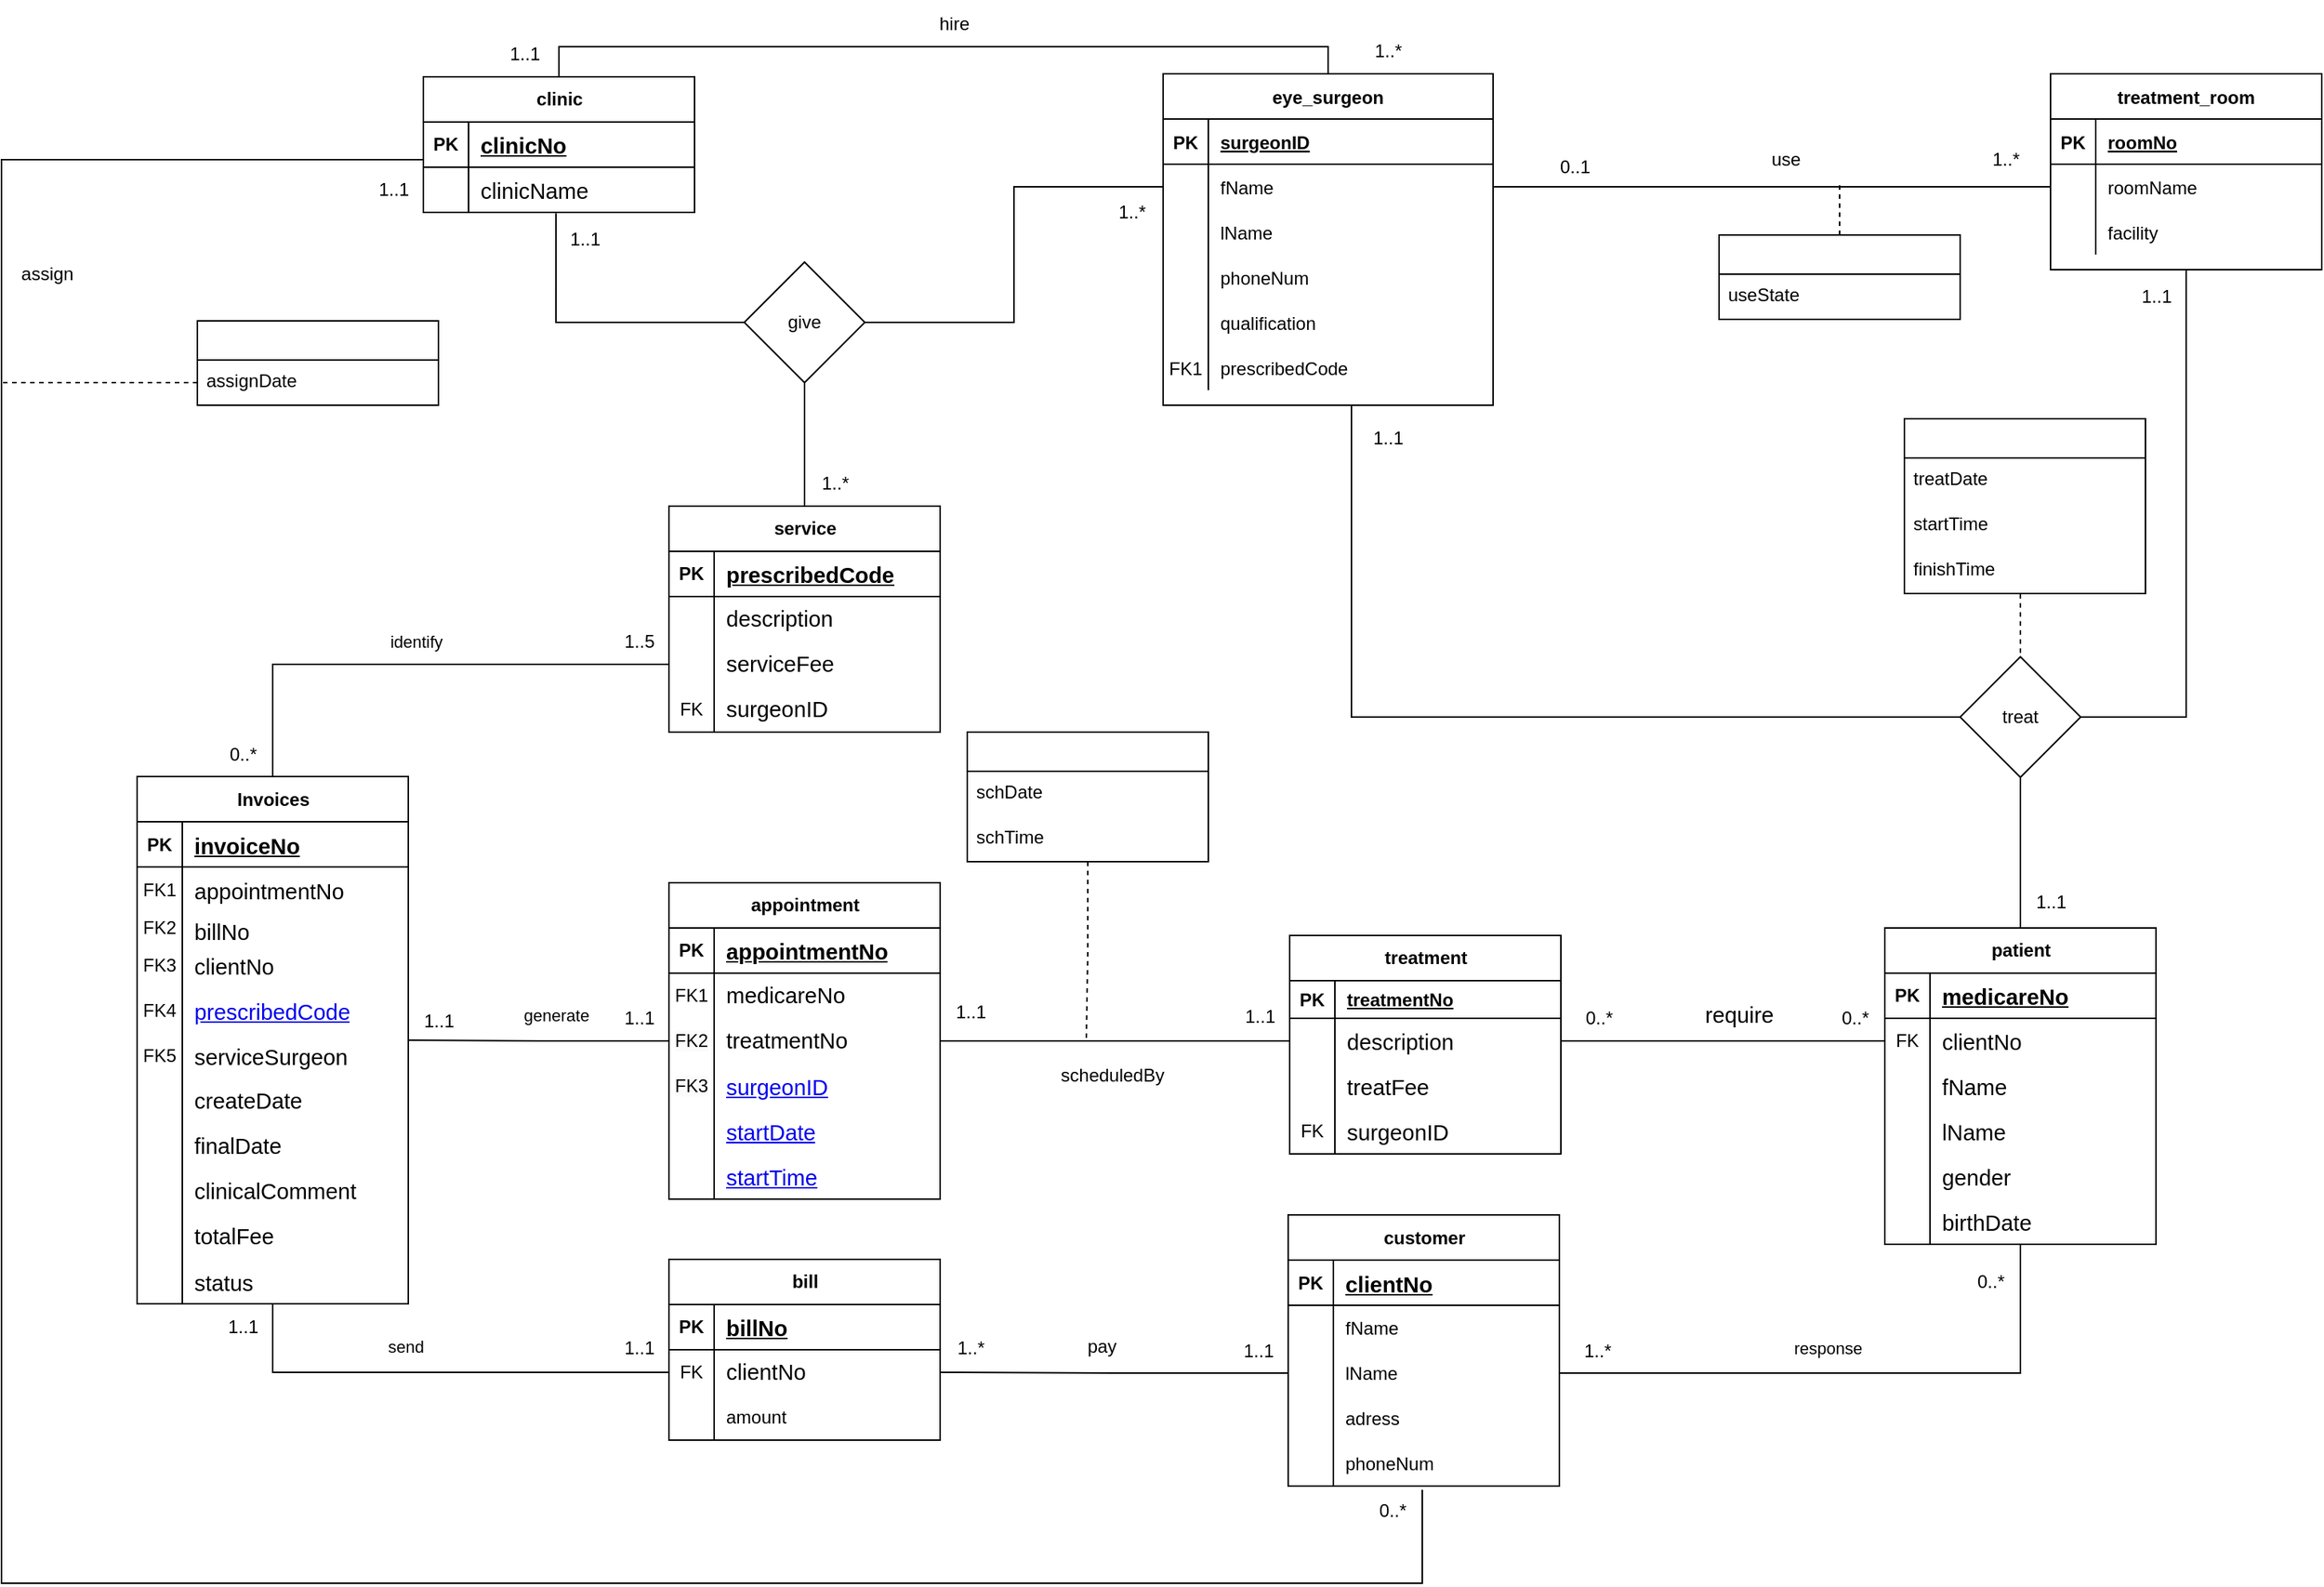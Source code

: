 <mxfile version="24.2.2" type="device">
  <diagram id="R2lEEEUBdFMjLlhIrx00" name="Page-1">
    <mxGraphModel dx="954" dy="606" grid="1" gridSize="10" guides="1" tooltips="1" connect="1" arrows="1" fold="1" page="1" pageScale="1" pageWidth="850" pageHeight="1100" math="0" shadow="0" extFonts="Permanent Marker^https://fonts.googleapis.com/css?family=Permanent+Marker">
      <root>
        <mxCell id="0" />
        <mxCell id="1" parent="0" />
        <mxCell id="bdTvPmMyvIndACcMK4d0-364" style="edgeStyle=orthogonalEdgeStyle;rounded=0;orthogonalLoop=1;jettySize=auto;html=1;entryX=1;entryY=0.5;entryDx=0;entryDy=0;exitX=0.5;exitY=1;exitDx=0;exitDy=0;endArrow=none;endFill=0;" parent="1" source="bdTvPmMyvIndACcMK4d0-181" target="bdTvPmMyvIndACcMK4d0-362" edge="1">
          <mxGeometry relative="1" as="geometry" />
        </mxCell>
        <mxCell id="bdTvPmMyvIndACcMK4d0-181" value="treatment_room" style="shape=table;startSize=30;container=1;collapsible=1;childLayout=tableLayout;fixedRows=1;rowLines=0;fontStyle=1;align=center;resizeLast=1;" parent="1" vertex="1">
          <mxGeometry x="1420" y="68" width="180" height="130" as="geometry" />
        </mxCell>
        <mxCell id="bdTvPmMyvIndACcMK4d0-182" value="" style="shape=partialRectangle;collapsible=0;dropTarget=0;pointerEvents=0;fillColor=none;points=[[0,0.5],[1,0.5]];portConstraint=eastwest;top=0;left=0;right=0;bottom=1;" parent="bdTvPmMyvIndACcMK4d0-181" vertex="1">
          <mxGeometry y="30" width="180" height="30" as="geometry" />
        </mxCell>
        <mxCell id="bdTvPmMyvIndACcMK4d0-183" value="PK" style="shape=partialRectangle;overflow=hidden;connectable=0;fillColor=none;top=0;left=0;bottom=0;right=0;fontStyle=1;" parent="bdTvPmMyvIndACcMK4d0-182" vertex="1">
          <mxGeometry width="30" height="30" as="geometry">
            <mxRectangle width="30" height="30" as="alternateBounds" />
          </mxGeometry>
        </mxCell>
        <mxCell id="bdTvPmMyvIndACcMK4d0-184" value="roomNo" style="shape=partialRectangle;overflow=hidden;connectable=0;fillColor=none;top=0;left=0;bottom=0;right=0;align=left;spacingLeft=6;fontStyle=5;" parent="bdTvPmMyvIndACcMK4d0-182" vertex="1">
          <mxGeometry x="30" width="150" height="30" as="geometry">
            <mxRectangle width="150" height="30" as="alternateBounds" />
          </mxGeometry>
        </mxCell>
        <mxCell id="bdTvPmMyvIndACcMK4d0-185" value="" style="shape=partialRectangle;collapsible=0;dropTarget=0;pointerEvents=0;fillColor=none;points=[[0,0.5],[1,0.5]];portConstraint=eastwest;top=0;left=0;right=0;bottom=0;" parent="bdTvPmMyvIndACcMK4d0-181" vertex="1">
          <mxGeometry y="60" width="180" height="30" as="geometry" />
        </mxCell>
        <mxCell id="bdTvPmMyvIndACcMK4d0-186" value="" style="shape=partialRectangle;overflow=hidden;connectable=0;fillColor=none;top=0;left=0;bottom=0;right=0;" parent="bdTvPmMyvIndACcMK4d0-185" vertex="1">
          <mxGeometry width="30" height="30" as="geometry">
            <mxRectangle width="30" height="30" as="alternateBounds" />
          </mxGeometry>
        </mxCell>
        <mxCell id="bdTvPmMyvIndACcMK4d0-187" value="roomName" style="shape=partialRectangle;overflow=hidden;connectable=0;fillColor=none;top=0;left=0;bottom=0;right=0;align=left;spacingLeft=6;" parent="bdTvPmMyvIndACcMK4d0-185" vertex="1">
          <mxGeometry x="30" width="150" height="30" as="geometry">
            <mxRectangle width="150" height="30" as="alternateBounds" />
          </mxGeometry>
        </mxCell>
        <mxCell id="bdTvPmMyvIndACcMK4d0-188" value="" style="shape=partialRectangle;collapsible=0;dropTarget=0;pointerEvents=0;fillColor=none;points=[[0,0.5],[1,0.5]];portConstraint=eastwest;top=0;left=0;right=0;bottom=0;" parent="bdTvPmMyvIndACcMK4d0-181" vertex="1">
          <mxGeometry y="90" width="180" height="30" as="geometry" />
        </mxCell>
        <mxCell id="bdTvPmMyvIndACcMK4d0-189" value="" style="shape=partialRectangle;overflow=hidden;connectable=0;fillColor=none;top=0;left=0;bottom=0;right=0;" parent="bdTvPmMyvIndACcMK4d0-188" vertex="1">
          <mxGeometry width="30" height="30" as="geometry">
            <mxRectangle width="30" height="30" as="alternateBounds" />
          </mxGeometry>
        </mxCell>
        <mxCell id="bdTvPmMyvIndACcMK4d0-190" value="facility" style="shape=partialRectangle;overflow=hidden;connectable=0;fillColor=none;top=0;left=0;bottom=0;right=0;align=left;spacingLeft=6;" parent="bdTvPmMyvIndACcMK4d0-188" vertex="1">
          <mxGeometry x="30" width="150" height="30" as="geometry">
            <mxRectangle width="150" height="30" as="alternateBounds" />
          </mxGeometry>
        </mxCell>
        <mxCell id="bdTvPmMyvIndACcMK4d0-191" style="edgeStyle=orthogonalEdgeStyle;rounded=0;orthogonalLoop=1;jettySize=auto;html=1;exitX=0;exitY=0.5;exitDx=0;exitDy=0;entryX=1;entryY=0.5;entryDx=0;entryDy=0;endArrow=none;endFill=0;" parent="1" source="bdTvPmMyvIndACcMK4d0-196" target="bdTvPmMyvIndACcMK4d0-360" edge="1">
          <mxGeometry relative="1" as="geometry" />
        </mxCell>
        <mxCell id="bdTvPmMyvIndACcMK4d0-363" style="edgeStyle=orthogonalEdgeStyle;rounded=0;orthogonalLoop=1;jettySize=auto;html=1;endArrow=none;endFill=0;exitX=0.5;exitY=1;exitDx=0;exitDy=0;entryX=0;entryY=0.5;entryDx=0;entryDy=0;" parent="1" source="bdTvPmMyvIndACcMK4d0-192" target="bdTvPmMyvIndACcMK4d0-362" edge="1">
          <mxGeometry relative="1" as="geometry">
            <mxPoint x="1130" y="330" as="sourcePoint" />
            <mxPoint x="1370" y="530" as="targetPoint" />
            <Array as="points">
              <mxPoint x="956" y="495" />
            </Array>
          </mxGeometry>
        </mxCell>
        <mxCell id="bdTvPmMyvIndACcMK4d0-192" value="eye_surgeon" style="shape=table;startSize=30;container=1;collapsible=1;childLayout=tableLayout;fixedRows=1;rowLines=0;fontStyle=1;align=center;resizeLast=1;" parent="1" vertex="1">
          <mxGeometry x="831" y="68" width="219" height="220" as="geometry" />
        </mxCell>
        <mxCell id="bdTvPmMyvIndACcMK4d0-193" value="" style="shape=partialRectangle;collapsible=0;dropTarget=0;pointerEvents=0;fillColor=none;points=[[0,0.5],[1,0.5]];portConstraint=eastwest;top=0;left=0;right=0;bottom=1;" parent="bdTvPmMyvIndACcMK4d0-192" vertex="1">
          <mxGeometry y="30" width="219" height="30" as="geometry" />
        </mxCell>
        <mxCell id="bdTvPmMyvIndACcMK4d0-194" value="PK" style="shape=partialRectangle;overflow=hidden;connectable=0;fillColor=none;top=0;left=0;bottom=0;right=0;fontStyle=1;" parent="bdTvPmMyvIndACcMK4d0-193" vertex="1">
          <mxGeometry width="30" height="30" as="geometry">
            <mxRectangle width="30" height="30" as="alternateBounds" />
          </mxGeometry>
        </mxCell>
        <mxCell id="bdTvPmMyvIndACcMK4d0-195" value="surgeonID" style="shape=partialRectangle;overflow=hidden;connectable=0;fillColor=none;top=0;left=0;bottom=0;right=0;align=left;spacingLeft=6;fontStyle=5;" parent="bdTvPmMyvIndACcMK4d0-193" vertex="1">
          <mxGeometry x="30" width="189" height="30" as="geometry">
            <mxRectangle width="189" height="30" as="alternateBounds" />
          </mxGeometry>
        </mxCell>
        <mxCell id="bdTvPmMyvIndACcMK4d0-196" value="" style="shape=partialRectangle;collapsible=0;dropTarget=0;pointerEvents=0;fillColor=none;points=[[0,0.5],[1,0.5]];portConstraint=eastwest;top=0;left=0;right=0;bottom=0;" parent="bdTvPmMyvIndACcMK4d0-192" vertex="1">
          <mxGeometry y="60" width="219" height="30" as="geometry" />
        </mxCell>
        <mxCell id="bdTvPmMyvIndACcMK4d0-197" value="" style="shape=partialRectangle;overflow=hidden;connectable=0;fillColor=none;top=0;left=0;bottom=0;right=0;" parent="bdTvPmMyvIndACcMK4d0-196" vertex="1">
          <mxGeometry width="30" height="30" as="geometry">
            <mxRectangle width="30" height="30" as="alternateBounds" />
          </mxGeometry>
        </mxCell>
        <mxCell id="bdTvPmMyvIndACcMK4d0-198" value="fName" style="shape=partialRectangle;overflow=hidden;connectable=0;fillColor=none;top=0;left=0;bottom=0;right=0;align=left;spacingLeft=6;" parent="bdTvPmMyvIndACcMK4d0-196" vertex="1">
          <mxGeometry x="30" width="189" height="30" as="geometry">
            <mxRectangle width="189" height="30" as="alternateBounds" />
          </mxGeometry>
        </mxCell>
        <mxCell id="bdTvPmMyvIndACcMK4d0-199" value="" style="shape=partialRectangle;collapsible=0;dropTarget=0;pointerEvents=0;fillColor=none;points=[[0,0.5],[1,0.5]];portConstraint=eastwest;top=0;left=0;right=0;bottom=0;" parent="bdTvPmMyvIndACcMK4d0-192" vertex="1">
          <mxGeometry y="90" width="219" height="30" as="geometry" />
        </mxCell>
        <mxCell id="bdTvPmMyvIndACcMK4d0-200" value="" style="shape=partialRectangle;overflow=hidden;connectable=0;fillColor=none;top=0;left=0;bottom=0;right=0;" parent="bdTvPmMyvIndACcMK4d0-199" vertex="1">
          <mxGeometry width="30" height="30" as="geometry">
            <mxRectangle width="30" height="30" as="alternateBounds" />
          </mxGeometry>
        </mxCell>
        <mxCell id="bdTvPmMyvIndACcMK4d0-201" value="lName" style="shape=partialRectangle;overflow=hidden;connectable=0;fillColor=none;top=0;left=0;bottom=0;right=0;align=left;spacingLeft=6;" parent="bdTvPmMyvIndACcMK4d0-199" vertex="1">
          <mxGeometry x="30" width="189" height="30" as="geometry">
            <mxRectangle width="189" height="30" as="alternateBounds" />
          </mxGeometry>
        </mxCell>
        <mxCell id="bdTvPmMyvIndACcMK4d0-564" value="" style="shape=partialRectangle;collapsible=0;dropTarget=0;pointerEvents=0;fillColor=none;points=[[0,0.5],[1,0.5]];portConstraint=eastwest;top=0;left=0;right=0;bottom=0;" parent="bdTvPmMyvIndACcMK4d0-192" vertex="1">
          <mxGeometry y="120" width="219" height="30" as="geometry" />
        </mxCell>
        <mxCell id="bdTvPmMyvIndACcMK4d0-565" value="" style="shape=partialRectangle;overflow=hidden;connectable=0;fillColor=none;top=0;left=0;bottom=0;right=0;" parent="bdTvPmMyvIndACcMK4d0-564" vertex="1">
          <mxGeometry width="30" height="30" as="geometry">
            <mxRectangle width="30" height="30" as="alternateBounds" />
          </mxGeometry>
        </mxCell>
        <mxCell id="bdTvPmMyvIndACcMK4d0-566" value="phoneNum" style="shape=partialRectangle;overflow=hidden;connectable=0;fillColor=none;top=0;left=0;bottom=0;right=0;align=left;spacingLeft=6;" parent="bdTvPmMyvIndACcMK4d0-564" vertex="1">
          <mxGeometry x="30" width="189" height="30" as="geometry">
            <mxRectangle width="189" height="30" as="alternateBounds" />
          </mxGeometry>
        </mxCell>
        <mxCell id="bdTvPmMyvIndACcMK4d0-567" value="" style="shape=partialRectangle;collapsible=0;dropTarget=0;pointerEvents=0;fillColor=none;points=[[0,0.5],[1,0.5]];portConstraint=eastwest;top=0;left=0;right=0;bottom=0;" parent="bdTvPmMyvIndACcMK4d0-192" vertex="1">
          <mxGeometry y="150" width="219" height="30" as="geometry" />
        </mxCell>
        <mxCell id="bdTvPmMyvIndACcMK4d0-568" value="" style="shape=partialRectangle;overflow=hidden;connectable=0;fillColor=none;top=0;left=0;bottom=0;right=0;" parent="bdTvPmMyvIndACcMK4d0-567" vertex="1">
          <mxGeometry width="30" height="30" as="geometry">
            <mxRectangle width="30" height="30" as="alternateBounds" />
          </mxGeometry>
        </mxCell>
        <mxCell id="bdTvPmMyvIndACcMK4d0-569" value="qualification" style="shape=partialRectangle;overflow=hidden;connectable=0;fillColor=none;top=0;left=0;bottom=0;right=0;align=left;spacingLeft=6;" parent="bdTvPmMyvIndACcMK4d0-567" vertex="1">
          <mxGeometry x="30" width="189" height="30" as="geometry">
            <mxRectangle width="189" height="30" as="alternateBounds" />
          </mxGeometry>
        </mxCell>
        <mxCell id="bdTvPmMyvIndACcMK4d0-570" value="" style="shape=partialRectangle;collapsible=0;dropTarget=0;pointerEvents=0;fillColor=none;points=[[0,0.5],[1,0.5]];portConstraint=eastwest;top=0;left=0;right=0;bottom=0;" parent="bdTvPmMyvIndACcMK4d0-192" vertex="1">
          <mxGeometry y="180" width="219" height="30" as="geometry" />
        </mxCell>
        <mxCell id="bdTvPmMyvIndACcMK4d0-571" value="FK1" style="shape=partialRectangle;overflow=hidden;connectable=0;fillColor=none;top=0;left=0;bottom=0;right=0;" parent="bdTvPmMyvIndACcMK4d0-570" vertex="1">
          <mxGeometry width="30" height="30" as="geometry">
            <mxRectangle width="30" height="30" as="alternateBounds" />
          </mxGeometry>
        </mxCell>
        <mxCell id="bdTvPmMyvIndACcMK4d0-572" value="prescribedCode" style="shape=partialRectangle;overflow=hidden;connectable=0;fillColor=none;top=0;left=0;bottom=0;right=0;align=left;spacingLeft=6;" parent="bdTvPmMyvIndACcMK4d0-570" vertex="1">
          <mxGeometry x="30" width="189" height="30" as="geometry">
            <mxRectangle width="189" height="30" as="alternateBounds" />
          </mxGeometry>
        </mxCell>
        <mxCell id="bdTvPmMyvIndACcMK4d0-202" style="edgeStyle=orthogonalEdgeStyle;rounded=0;orthogonalLoop=1;jettySize=auto;html=1;exitX=0;exitY=0.5;exitDx=0;exitDy=0;entryX=1;entryY=0.5;entryDx=0;entryDy=0;endArrow=none;endFill=0;" parent="1" source="bdTvPmMyvIndACcMK4d0-208" target="bdTvPmMyvIndACcMK4d0-234" edge="1">
          <mxGeometry relative="1" as="geometry">
            <mxPoint x="1330.0" y="253" as="sourcePoint" />
            <mxPoint x="1330" y="344" as="targetPoint" />
          </mxGeometry>
        </mxCell>
        <mxCell id="bdTvPmMyvIndACcMK4d0-373" style="edgeStyle=orthogonalEdgeStyle;rounded=0;orthogonalLoop=1;jettySize=auto;html=1;exitX=1;exitY=0.5;exitDx=0;exitDy=0;endArrow=none;endFill=0;" parent="1" source="bdTvPmMyvIndACcMK4d0-208" target="bdTvPmMyvIndACcMK4d0-217" edge="1">
          <mxGeometry relative="1" as="geometry">
            <mxPoint x="310" y="1145" as="sourcePoint" />
          </mxGeometry>
        </mxCell>
        <mxCell id="bdTvPmMyvIndACcMK4d0-204" value="customer" style="shape=table;startSize=30;container=1;collapsible=1;childLayout=tableLayout;fixedRows=1;rowLines=0;fontStyle=1;align=center;resizeLast=1;html=1;" parent="1" vertex="1">
          <mxGeometry x="914" y="825.5" width="180" height="180" as="geometry" />
        </mxCell>
        <mxCell id="bdTvPmMyvIndACcMK4d0-205" value="" style="shape=tableRow;horizontal=0;startSize=0;swimlaneHead=0;swimlaneBody=0;fillColor=none;collapsible=0;dropTarget=0;points=[[0,0.5],[1,0.5]];portConstraint=eastwest;top=0;left=0;right=0;bottom=1;" parent="bdTvPmMyvIndACcMK4d0-204" vertex="1">
          <mxGeometry y="30" width="180" height="30" as="geometry" />
        </mxCell>
        <mxCell id="bdTvPmMyvIndACcMK4d0-206" value="PK" style="shape=partialRectangle;connectable=0;fillColor=none;top=0;left=0;bottom=0;right=0;fontStyle=1;overflow=hidden;whiteSpace=wrap;html=1;" parent="bdTvPmMyvIndACcMK4d0-205" vertex="1">
          <mxGeometry width="30" height="30" as="geometry">
            <mxRectangle width="30" height="30" as="alternateBounds" />
          </mxGeometry>
        </mxCell>
        <mxCell id="bdTvPmMyvIndACcMK4d0-207" value="&lt;span style=&quot;font-size: 11pt; line-height: 15.693px; font-family: Aptos, sans-serif;&quot; lang=&quot;EN-AU&quot;&gt;clientNo&lt;/span&gt;&lt;span style=&quot;font-size: medium; font-weight: 400;&quot;&gt;&lt;/span&gt;" style="shape=partialRectangle;connectable=0;fillColor=none;top=0;left=0;bottom=0;right=0;align=left;spacingLeft=6;fontStyle=5;overflow=hidden;whiteSpace=wrap;html=1;" parent="bdTvPmMyvIndACcMK4d0-205" vertex="1">
          <mxGeometry x="30" width="150" height="30" as="geometry">
            <mxRectangle width="150" height="30" as="alternateBounds" />
          </mxGeometry>
        </mxCell>
        <mxCell id="bdTvPmMyvIndACcMK4d0-375" value="" style="shape=tableRow;horizontal=0;startSize=0;swimlaneHead=0;swimlaneBody=0;fillColor=none;collapsible=0;dropTarget=0;points=[[0,0.5],[1,0.5]];portConstraint=eastwest;top=0;left=0;right=0;bottom=0;" parent="bdTvPmMyvIndACcMK4d0-204" vertex="1">
          <mxGeometry y="60" width="180" height="30" as="geometry" />
        </mxCell>
        <mxCell id="bdTvPmMyvIndACcMK4d0-376" value="" style="shape=partialRectangle;connectable=0;fillColor=none;top=0;left=0;bottom=0;right=0;editable=1;overflow=hidden;whiteSpace=wrap;html=1;" parent="bdTvPmMyvIndACcMK4d0-375" vertex="1">
          <mxGeometry width="30" height="30" as="geometry">
            <mxRectangle width="30" height="30" as="alternateBounds" />
          </mxGeometry>
        </mxCell>
        <mxCell id="bdTvPmMyvIndACcMK4d0-377" value="fName" style="shape=partialRectangle;connectable=0;fillColor=none;top=0;left=0;bottom=0;right=0;align=left;spacingLeft=6;overflow=hidden;whiteSpace=wrap;html=1;" parent="bdTvPmMyvIndACcMK4d0-375" vertex="1">
          <mxGeometry x="30" width="150" height="30" as="geometry">
            <mxRectangle width="150" height="30" as="alternateBounds" />
          </mxGeometry>
        </mxCell>
        <mxCell id="bdTvPmMyvIndACcMK4d0-208" value="" style="shape=tableRow;horizontal=0;startSize=0;swimlaneHead=0;swimlaneBody=0;fillColor=none;collapsible=0;dropTarget=0;points=[[0,0.5],[1,0.5]];portConstraint=eastwest;top=0;left=0;right=0;bottom=0;" parent="bdTvPmMyvIndACcMK4d0-204" vertex="1">
          <mxGeometry y="90" width="180" height="30" as="geometry" />
        </mxCell>
        <mxCell id="bdTvPmMyvIndACcMK4d0-209" value="" style="shape=partialRectangle;connectable=0;fillColor=none;top=0;left=0;bottom=0;right=0;editable=1;overflow=hidden;whiteSpace=wrap;html=1;" parent="bdTvPmMyvIndACcMK4d0-208" vertex="1">
          <mxGeometry width="30" height="30" as="geometry">
            <mxRectangle width="30" height="30" as="alternateBounds" />
          </mxGeometry>
        </mxCell>
        <mxCell id="bdTvPmMyvIndACcMK4d0-210" value="lName" style="shape=partialRectangle;connectable=0;fillColor=none;top=0;left=0;bottom=0;right=0;align=left;spacingLeft=6;overflow=hidden;whiteSpace=wrap;html=1;" parent="bdTvPmMyvIndACcMK4d0-208" vertex="1">
          <mxGeometry x="30" width="150" height="30" as="geometry">
            <mxRectangle width="150" height="30" as="alternateBounds" />
          </mxGeometry>
        </mxCell>
        <mxCell id="bdTvPmMyvIndACcMK4d0-211" value="" style="shape=tableRow;horizontal=0;startSize=0;swimlaneHead=0;swimlaneBody=0;fillColor=none;collapsible=0;dropTarget=0;points=[[0,0.5],[1,0.5]];portConstraint=eastwest;top=0;left=0;right=0;bottom=0;" parent="bdTvPmMyvIndACcMK4d0-204" vertex="1">
          <mxGeometry y="120" width="180" height="30" as="geometry" />
        </mxCell>
        <mxCell id="bdTvPmMyvIndACcMK4d0-212" value="" style="shape=partialRectangle;connectable=0;fillColor=none;top=0;left=0;bottom=0;right=0;editable=1;overflow=hidden;whiteSpace=wrap;html=1;" parent="bdTvPmMyvIndACcMK4d0-211" vertex="1">
          <mxGeometry width="30" height="30" as="geometry">
            <mxRectangle width="30" height="30" as="alternateBounds" />
          </mxGeometry>
        </mxCell>
        <mxCell id="bdTvPmMyvIndACcMK4d0-213" value="adress" style="shape=partialRectangle;connectable=0;fillColor=none;top=0;left=0;bottom=0;right=0;align=left;spacingLeft=6;overflow=hidden;whiteSpace=wrap;html=1;" parent="bdTvPmMyvIndACcMK4d0-211" vertex="1">
          <mxGeometry x="30" width="150" height="30" as="geometry">
            <mxRectangle width="150" height="30" as="alternateBounds" />
          </mxGeometry>
        </mxCell>
        <mxCell id="bdTvPmMyvIndACcMK4d0-214" value="" style="shape=tableRow;horizontal=0;startSize=0;swimlaneHead=0;swimlaneBody=0;fillColor=none;collapsible=0;dropTarget=0;points=[[0,0.5],[1,0.5]];portConstraint=eastwest;top=0;left=0;right=0;bottom=0;" parent="bdTvPmMyvIndACcMK4d0-204" vertex="1">
          <mxGeometry y="150" width="180" height="30" as="geometry" />
        </mxCell>
        <mxCell id="bdTvPmMyvIndACcMK4d0-215" value="" style="shape=partialRectangle;connectable=0;fillColor=none;top=0;left=0;bottom=0;right=0;editable=1;overflow=hidden;whiteSpace=wrap;html=1;" parent="bdTvPmMyvIndACcMK4d0-214" vertex="1">
          <mxGeometry width="30" height="30" as="geometry">
            <mxRectangle width="30" height="30" as="alternateBounds" />
          </mxGeometry>
        </mxCell>
        <mxCell id="bdTvPmMyvIndACcMK4d0-216" value="phoneNum" style="shape=partialRectangle;connectable=0;fillColor=none;top=0;left=0;bottom=0;right=0;align=left;spacingLeft=6;overflow=hidden;whiteSpace=wrap;html=1;" parent="bdTvPmMyvIndACcMK4d0-214" vertex="1">
          <mxGeometry x="30" width="150" height="30" as="geometry">
            <mxRectangle width="150" height="30" as="alternateBounds" />
          </mxGeometry>
        </mxCell>
        <mxCell id="bdTvPmMyvIndACcMK4d0-217" value="patient" style="shape=table;startSize=30;container=1;collapsible=1;childLayout=tableLayout;fixedRows=1;rowLines=0;fontStyle=1;align=center;resizeLast=1;html=1;" parent="1" vertex="1">
          <mxGeometry x="1310" y="635" width="180" height="210" as="geometry" />
        </mxCell>
        <mxCell id="bdTvPmMyvIndACcMK4d0-218" value="" style="shape=tableRow;horizontal=0;startSize=0;swimlaneHead=0;swimlaneBody=0;fillColor=none;collapsible=0;dropTarget=0;points=[[0,0.5],[1,0.5]];portConstraint=eastwest;top=0;left=0;right=0;bottom=1;" parent="bdTvPmMyvIndACcMK4d0-217" vertex="1">
          <mxGeometry y="30" width="180" height="30" as="geometry" />
        </mxCell>
        <mxCell id="bdTvPmMyvIndACcMK4d0-219" value="PK" style="shape=partialRectangle;connectable=0;fillColor=none;top=0;left=0;bottom=0;right=0;fontStyle=1;overflow=hidden;whiteSpace=wrap;html=1;" parent="bdTvPmMyvIndACcMK4d0-218" vertex="1">
          <mxGeometry width="30" height="30" as="geometry">
            <mxRectangle width="30" height="30" as="alternateBounds" />
          </mxGeometry>
        </mxCell>
        <mxCell id="bdTvPmMyvIndACcMK4d0-220" value="&lt;span style=&quot;font-size: 11pt; line-height: 15.693px; font-family: Aptos, sans-serif;&quot; lang=&quot;EN-AU&quot;&gt;medicareNo&lt;/span&gt;&lt;span style=&quot;font-size: medium; font-weight: 400;&quot;&gt;&lt;/span&gt;" style="shape=partialRectangle;connectable=0;fillColor=none;top=0;left=0;bottom=0;right=0;align=left;spacingLeft=6;fontStyle=5;overflow=hidden;whiteSpace=wrap;html=1;" parent="bdTvPmMyvIndACcMK4d0-218" vertex="1">
          <mxGeometry x="30" width="150" height="30" as="geometry">
            <mxRectangle width="150" height="30" as="alternateBounds" />
          </mxGeometry>
        </mxCell>
        <mxCell id="bdTvPmMyvIndACcMK4d0-221" value="" style="shape=tableRow;horizontal=0;startSize=0;swimlaneHead=0;swimlaneBody=0;fillColor=none;collapsible=0;dropTarget=0;points=[[0,0.5],[1,0.5]];portConstraint=eastwest;top=0;left=0;right=0;bottom=0;" parent="bdTvPmMyvIndACcMK4d0-217" vertex="1">
          <mxGeometry y="60" width="180" height="30" as="geometry" />
        </mxCell>
        <mxCell id="bdTvPmMyvIndACcMK4d0-222" value="FK" style="shape=partialRectangle;connectable=0;fillColor=none;top=0;left=0;bottom=0;right=0;editable=1;overflow=hidden;whiteSpace=wrap;html=1;" parent="bdTvPmMyvIndACcMK4d0-221" vertex="1">
          <mxGeometry width="30" height="30" as="geometry">
            <mxRectangle width="30" height="30" as="alternateBounds" />
          </mxGeometry>
        </mxCell>
        <mxCell id="bdTvPmMyvIndACcMK4d0-223" value="&lt;span style=&quot;font-size: 11pt; line-height: 15.693px; font-family: Aptos, sans-serif;&quot; lang=&quot;EN-AU&quot;&gt;clientNo&lt;/span&gt;&lt;span style=&quot;font-size: medium;&quot;&gt;&lt;/span&gt;" style="shape=partialRectangle;connectable=0;fillColor=none;top=0;left=0;bottom=0;right=0;align=left;spacingLeft=6;overflow=hidden;whiteSpace=wrap;html=1;" parent="bdTvPmMyvIndACcMK4d0-221" vertex="1">
          <mxGeometry x="30" width="150" height="30" as="geometry">
            <mxRectangle width="150" height="30" as="alternateBounds" />
          </mxGeometry>
        </mxCell>
        <mxCell id="bdTvPmMyvIndACcMK4d0-224" value="" style="shape=tableRow;horizontal=0;startSize=0;swimlaneHead=0;swimlaneBody=0;fillColor=none;collapsible=0;dropTarget=0;points=[[0,0.5],[1,0.5]];portConstraint=eastwest;top=0;left=0;right=0;bottom=0;" parent="bdTvPmMyvIndACcMK4d0-217" vertex="1">
          <mxGeometry y="90" width="180" height="30" as="geometry" />
        </mxCell>
        <mxCell id="bdTvPmMyvIndACcMK4d0-225" value="" style="shape=partialRectangle;connectable=0;fillColor=none;top=0;left=0;bottom=0;right=0;editable=1;overflow=hidden;whiteSpace=wrap;html=1;" parent="bdTvPmMyvIndACcMK4d0-224" vertex="1">
          <mxGeometry width="30" height="30" as="geometry">
            <mxRectangle width="30" height="30" as="alternateBounds" />
          </mxGeometry>
        </mxCell>
        <mxCell id="bdTvPmMyvIndACcMK4d0-226" value="&lt;span style=&quot;font-size: 11pt; line-height: 15.693px; font-family: Aptos, sans-serif;&quot; lang=&quot;EN-AU&quot;&gt;fName&lt;/span&gt;&lt;span style=&quot;font-size: medium;&quot;&gt;&lt;/span&gt;" style="shape=partialRectangle;connectable=0;fillColor=none;top=0;left=0;bottom=0;right=0;align=left;spacingLeft=6;overflow=hidden;whiteSpace=wrap;html=1;" parent="bdTvPmMyvIndACcMK4d0-224" vertex="1">
          <mxGeometry x="30" width="150" height="30" as="geometry">
            <mxRectangle width="150" height="30" as="alternateBounds" />
          </mxGeometry>
        </mxCell>
        <mxCell id="bdTvPmMyvIndACcMK4d0-555" value="" style="shape=tableRow;horizontal=0;startSize=0;swimlaneHead=0;swimlaneBody=0;fillColor=none;collapsible=0;dropTarget=0;points=[[0,0.5],[1,0.5]];portConstraint=eastwest;top=0;left=0;right=0;bottom=0;" parent="bdTvPmMyvIndACcMK4d0-217" vertex="1">
          <mxGeometry y="120" width="180" height="30" as="geometry" />
        </mxCell>
        <mxCell id="bdTvPmMyvIndACcMK4d0-556" value="" style="shape=partialRectangle;connectable=0;fillColor=none;top=0;left=0;bottom=0;right=0;editable=1;overflow=hidden;whiteSpace=wrap;html=1;" parent="bdTvPmMyvIndACcMK4d0-555" vertex="1">
          <mxGeometry width="30" height="30" as="geometry">
            <mxRectangle width="30" height="30" as="alternateBounds" />
          </mxGeometry>
        </mxCell>
        <mxCell id="bdTvPmMyvIndACcMK4d0-557" value="&lt;span style=&quot;font-size: 11pt; line-height: 15.693px; font-family: Aptos, sans-serif;&quot; lang=&quot;EN-AU&quot;&gt;l&lt;/span&gt;&lt;span style=&quot;font-size: medium;&quot;&gt;&lt;/span&gt;&lt;span style=&quot;font-size: 11pt; line-height: 15.693px; font-family: Aptos, sans-serif;&quot; lang=&quot;EN-AU&quot;&gt;Name&lt;/span&gt;&lt;span style=&quot;font-size: medium;&quot;&gt;&lt;/span&gt;" style="shape=partialRectangle;connectable=0;fillColor=none;top=0;left=0;bottom=0;right=0;align=left;spacingLeft=6;overflow=hidden;whiteSpace=wrap;html=1;" parent="bdTvPmMyvIndACcMK4d0-555" vertex="1">
          <mxGeometry x="30" width="150" height="30" as="geometry">
            <mxRectangle width="150" height="30" as="alternateBounds" />
          </mxGeometry>
        </mxCell>
        <mxCell id="bdTvPmMyvIndACcMK4d0-558" value="" style="shape=tableRow;horizontal=0;startSize=0;swimlaneHead=0;swimlaneBody=0;fillColor=none;collapsible=0;dropTarget=0;points=[[0,0.5],[1,0.5]];portConstraint=eastwest;top=0;left=0;right=0;bottom=0;" parent="bdTvPmMyvIndACcMK4d0-217" vertex="1">
          <mxGeometry y="150" width="180" height="30" as="geometry" />
        </mxCell>
        <mxCell id="bdTvPmMyvIndACcMK4d0-559" value="" style="shape=partialRectangle;connectable=0;fillColor=none;top=0;left=0;bottom=0;right=0;editable=1;overflow=hidden;whiteSpace=wrap;html=1;" parent="bdTvPmMyvIndACcMK4d0-558" vertex="1">
          <mxGeometry width="30" height="30" as="geometry">
            <mxRectangle width="30" height="30" as="alternateBounds" />
          </mxGeometry>
        </mxCell>
        <mxCell id="bdTvPmMyvIndACcMK4d0-560" value="&lt;span style=&quot;font-size: 11pt; line-height: 15.693px; font-family: Aptos, sans-serif;&quot; lang=&quot;EN-AU&quot;&gt;gender&lt;/span&gt;&lt;span style=&quot;font-size: medium;&quot;&gt;&lt;/span&gt;" style="shape=partialRectangle;connectable=0;fillColor=none;top=0;left=0;bottom=0;right=0;align=left;spacingLeft=6;overflow=hidden;whiteSpace=wrap;html=1;" parent="bdTvPmMyvIndACcMK4d0-558" vertex="1">
          <mxGeometry x="30" width="150" height="30" as="geometry">
            <mxRectangle width="150" height="30" as="alternateBounds" />
          </mxGeometry>
        </mxCell>
        <mxCell id="bdTvPmMyvIndACcMK4d0-561" value="" style="shape=tableRow;horizontal=0;startSize=0;swimlaneHead=0;swimlaneBody=0;fillColor=none;collapsible=0;dropTarget=0;points=[[0,0.5],[1,0.5]];portConstraint=eastwest;top=0;left=0;right=0;bottom=0;" parent="bdTvPmMyvIndACcMK4d0-217" vertex="1">
          <mxGeometry y="180" width="180" height="30" as="geometry" />
        </mxCell>
        <mxCell id="bdTvPmMyvIndACcMK4d0-562" value="" style="shape=partialRectangle;connectable=0;fillColor=none;top=0;left=0;bottom=0;right=0;editable=1;overflow=hidden;whiteSpace=wrap;html=1;" parent="bdTvPmMyvIndACcMK4d0-561" vertex="1">
          <mxGeometry width="30" height="30" as="geometry">
            <mxRectangle width="30" height="30" as="alternateBounds" />
          </mxGeometry>
        </mxCell>
        <mxCell id="bdTvPmMyvIndACcMK4d0-563" value="&lt;span style=&quot;font-size: 11pt; line-height: 15.693px; font-family: Aptos, sans-serif;&quot; lang=&quot;EN-AU&quot;&gt;birthDate&lt;/span&gt;&lt;span style=&quot;font-size: medium;&quot;&gt;&lt;/span&gt;&lt;br&gt;&lt;span style=&quot;font-size: medium;&quot;&gt;&lt;/span&gt;" style="shape=partialRectangle;connectable=0;fillColor=none;top=0;left=0;bottom=0;right=0;align=left;spacingLeft=6;overflow=hidden;whiteSpace=wrap;html=1;" parent="bdTvPmMyvIndACcMK4d0-561" vertex="1">
          <mxGeometry x="30" width="150" height="30" as="geometry">
            <mxRectangle width="150" height="30" as="alternateBounds" />
          </mxGeometry>
        </mxCell>
        <mxCell id="bdTvPmMyvIndACcMK4d0-230" value="bill" style="shape=table;startSize=30;container=1;collapsible=1;childLayout=tableLayout;fixedRows=1;rowLines=0;fontStyle=1;align=center;resizeLast=1;html=1;" parent="1" vertex="1">
          <mxGeometry x="503" y="855" width="180" height="120" as="geometry" />
        </mxCell>
        <mxCell id="bdTvPmMyvIndACcMK4d0-231" value="" style="shape=tableRow;horizontal=0;startSize=0;swimlaneHead=0;swimlaneBody=0;fillColor=none;collapsible=0;dropTarget=0;points=[[0,0.5],[1,0.5]];portConstraint=eastwest;top=0;left=0;right=0;bottom=1;" parent="bdTvPmMyvIndACcMK4d0-230" vertex="1">
          <mxGeometry y="30" width="180" height="30" as="geometry" />
        </mxCell>
        <mxCell id="bdTvPmMyvIndACcMK4d0-232" value="PK" style="shape=partialRectangle;connectable=0;fillColor=none;top=0;left=0;bottom=0;right=0;fontStyle=1;overflow=hidden;whiteSpace=wrap;html=1;" parent="bdTvPmMyvIndACcMK4d0-231" vertex="1">
          <mxGeometry width="30" height="30" as="geometry">
            <mxRectangle width="30" height="30" as="alternateBounds" />
          </mxGeometry>
        </mxCell>
        <mxCell id="bdTvPmMyvIndACcMK4d0-233" value="&lt;span style=&quot;font-size: 11pt; line-height: 15.693px; font-family: Aptos, sans-serif;&quot; lang=&quot;EN-AU&quot;&gt;billNo&lt;/span&gt;&lt;span style=&quot;font-size: medium; font-weight: 400;&quot;&gt;&lt;/span&gt;" style="shape=partialRectangle;connectable=0;fillColor=none;top=0;left=0;bottom=0;right=0;align=left;spacingLeft=6;fontStyle=5;overflow=hidden;whiteSpace=wrap;html=1;" parent="bdTvPmMyvIndACcMK4d0-231" vertex="1">
          <mxGeometry x="30" width="150" height="30" as="geometry">
            <mxRectangle width="150" height="30" as="alternateBounds" />
          </mxGeometry>
        </mxCell>
        <mxCell id="bdTvPmMyvIndACcMK4d0-234" value="" style="shape=tableRow;horizontal=0;startSize=0;swimlaneHead=0;swimlaneBody=0;fillColor=none;collapsible=0;dropTarget=0;points=[[0,0.5],[1,0.5]];portConstraint=eastwest;top=0;left=0;right=0;bottom=0;" parent="bdTvPmMyvIndACcMK4d0-230" vertex="1">
          <mxGeometry y="60" width="180" height="30" as="geometry" />
        </mxCell>
        <mxCell id="bdTvPmMyvIndACcMK4d0-235" value="FK" style="shape=partialRectangle;connectable=0;fillColor=none;top=0;left=0;bottom=0;right=0;editable=1;overflow=hidden;whiteSpace=wrap;html=1;" parent="bdTvPmMyvIndACcMK4d0-234" vertex="1">
          <mxGeometry width="30" height="30" as="geometry">
            <mxRectangle width="30" height="30" as="alternateBounds" />
          </mxGeometry>
        </mxCell>
        <mxCell id="bdTvPmMyvIndACcMK4d0-236" value="&lt;span style=&quot;font-family: Aptos, sans-serif; font-size: 14.667px;&quot;&gt;clientNo&lt;/span&gt;" style="shape=partialRectangle;connectable=0;fillColor=none;top=0;left=0;bottom=0;right=0;align=left;spacingLeft=6;overflow=hidden;whiteSpace=wrap;html=1;" parent="bdTvPmMyvIndACcMK4d0-234" vertex="1">
          <mxGeometry x="30" width="150" height="30" as="geometry">
            <mxRectangle width="150" height="30" as="alternateBounds" />
          </mxGeometry>
        </mxCell>
        <mxCell id="bdTvPmMyvIndACcMK4d0-237" value="" style="shape=tableRow;horizontal=0;startSize=0;swimlaneHead=0;swimlaneBody=0;fillColor=none;collapsible=0;dropTarget=0;points=[[0,0.5],[1,0.5]];portConstraint=eastwest;top=0;left=0;right=0;bottom=0;" parent="bdTvPmMyvIndACcMK4d0-230" vertex="1">
          <mxGeometry y="90" width="180" height="30" as="geometry" />
        </mxCell>
        <mxCell id="bdTvPmMyvIndACcMK4d0-238" value="" style="shape=partialRectangle;connectable=0;fillColor=none;top=0;left=0;bottom=0;right=0;editable=1;overflow=hidden;whiteSpace=wrap;html=1;" parent="bdTvPmMyvIndACcMK4d0-237" vertex="1">
          <mxGeometry width="30" height="30" as="geometry">
            <mxRectangle width="30" height="30" as="alternateBounds" />
          </mxGeometry>
        </mxCell>
        <mxCell id="bdTvPmMyvIndACcMK4d0-239" value="amount" style="shape=partialRectangle;connectable=0;fillColor=none;top=0;left=0;bottom=0;right=0;align=left;spacingLeft=6;overflow=hidden;whiteSpace=wrap;html=1;" parent="bdTvPmMyvIndACcMK4d0-237" vertex="1">
          <mxGeometry x="30" width="150" height="30" as="geometry">
            <mxRectangle width="150" height="30" as="alternateBounds" />
          </mxGeometry>
        </mxCell>
        <mxCell id="bdTvPmMyvIndACcMK4d0-248" value="appointment" style="shape=table;startSize=30;container=1;collapsible=1;childLayout=tableLayout;fixedRows=1;rowLines=0;fontStyle=1;align=center;resizeLast=1;html=1;" parent="1" vertex="1">
          <mxGeometry x="503" y="605" width="180" height="210" as="geometry" />
        </mxCell>
        <mxCell id="bdTvPmMyvIndACcMK4d0-249" value="" style="shape=tableRow;horizontal=0;startSize=0;swimlaneHead=0;swimlaneBody=0;fillColor=none;collapsible=0;dropTarget=0;points=[[0,0.5],[1,0.5]];portConstraint=eastwest;top=0;left=0;right=0;bottom=1;" parent="bdTvPmMyvIndACcMK4d0-248" vertex="1">
          <mxGeometry y="30" width="180" height="30" as="geometry" />
        </mxCell>
        <mxCell id="bdTvPmMyvIndACcMK4d0-250" value="PK" style="shape=partialRectangle;connectable=0;fillColor=none;top=0;left=0;bottom=0;right=0;fontStyle=1;overflow=hidden;whiteSpace=wrap;html=1;" parent="bdTvPmMyvIndACcMK4d0-249" vertex="1">
          <mxGeometry width="30" height="30" as="geometry">
            <mxRectangle width="30" height="30" as="alternateBounds" />
          </mxGeometry>
        </mxCell>
        <mxCell id="bdTvPmMyvIndACcMK4d0-251" value="&lt;span style=&quot;font-size: 11pt; line-height: 15.693px; font-family: Aptos, sans-serif;&quot; lang=&quot;EN-AU&quot;&gt;appointmentNo&lt;/span&gt;&lt;span style=&quot;font-size: medium; font-weight: 400;&quot;&gt;&lt;/span&gt;" style="shape=partialRectangle;connectable=0;fillColor=none;top=0;left=0;bottom=0;right=0;align=left;spacingLeft=6;fontStyle=5;overflow=hidden;whiteSpace=wrap;html=1;" parent="bdTvPmMyvIndACcMK4d0-249" vertex="1">
          <mxGeometry x="30" width="150" height="30" as="geometry">
            <mxRectangle width="150" height="30" as="alternateBounds" />
          </mxGeometry>
        </mxCell>
        <mxCell id="bdTvPmMyvIndACcMK4d0-252" value="" style="shape=tableRow;horizontal=0;startSize=0;swimlaneHead=0;swimlaneBody=0;fillColor=none;collapsible=0;dropTarget=0;points=[[0,0.5],[1,0.5]];portConstraint=eastwest;top=0;left=0;right=0;bottom=0;" parent="bdTvPmMyvIndACcMK4d0-248" vertex="1">
          <mxGeometry y="60" width="180" height="30" as="geometry" />
        </mxCell>
        <mxCell id="bdTvPmMyvIndACcMK4d0-253" value="FK1" style="shape=partialRectangle;connectable=0;fillColor=none;top=0;left=0;bottom=0;right=0;editable=1;overflow=hidden;whiteSpace=wrap;html=1;" parent="bdTvPmMyvIndACcMK4d0-252" vertex="1">
          <mxGeometry width="30" height="30" as="geometry">
            <mxRectangle width="30" height="30" as="alternateBounds" />
          </mxGeometry>
        </mxCell>
        <mxCell id="bdTvPmMyvIndACcMK4d0-254" value="&lt;span style=&quot;font-family: Aptos, sans-serif; font-size: 14.667px;&quot;&gt;medicareNo&lt;/span&gt;&lt;br&gt;&lt;span style=&quot;font-size: medium;&quot;&gt;&lt;/span&gt;" style="shape=partialRectangle;connectable=0;fillColor=none;top=0;left=0;bottom=0;right=0;align=left;spacingLeft=6;overflow=hidden;whiteSpace=wrap;html=1;" parent="bdTvPmMyvIndACcMK4d0-252" vertex="1">
          <mxGeometry x="30" width="150" height="30" as="geometry">
            <mxRectangle width="150" height="30" as="alternateBounds" />
          </mxGeometry>
        </mxCell>
        <mxCell id="bdTvPmMyvIndACcMK4d0-255" value="" style="shape=tableRow;horizontal=0;startSize=0;swimlaneHead=0;swimlaneBody=0;fillColor=none;collapsible=0;dropTarget=0;points=[[0,0.5],[1,0.5]];portConstraint=eastwest;top=0;left=0;right=0;bottom=0;" parent="bdTvPmMyvIndACcMK4d0-248" vertex="1">
          <mxGeometry y="90" width="180" height="30" as="geometry" />
        </mxCell>
        <mxCell id="bdTvPmMyvIndACcMK4d0-256" value="&lt;span style=&quot;color: rgb(0, 0, 0); font-family: Helvetica; font-size: 12px; font-style: normal; font-variant-ligatures: normal; font-variant-caps: normal; font-weight: 400; letter-spacing: normal; orphans: 2; text-align: center; text-indent: 0px; text-transform: none; widows: 2; word-spacing: 0px; -webkit-text-stroke-width: 0px; white-space: normal; background-color: rgb(251, 251, 251); text-decoration-thickness: initial; text-decoration-style: initial; text-decoration-color: initial; display: inline !important; float: none;&quot;&gt;FK2&lt;/span&gt;" style="shape=partialRectangle;connectable=0;fillColor=none;top=0;left=0;bottom=0;right=0;editable=1;overflow=hidden;whiteSpace=wrap;html=1;" parent="bdTvPmMyvIndACcMK4d0-255" vertex="1">
          <mxGeometry width="30" height="30" as="geometry">
            <mxRectangle width="30" height="30" as="alternateBounds" />
          </mxGeometry>
        </mxCell>
        <mxCell id="bdTvPmMyvIndACcMK4d0-257" value="&lt;span style=&quot;font-family: Aptos, sans-serif; font-size: 14.667px;&quot;&gt;treatmentNo&lt;/span&gt;" style="shape=partialRectangle;connectable=0;fillColor=none;top=0;left=0;bottom=0;right=0;align=left;spacingLeft=6;overflow=hidden;whiteSpace=wrap;html=1;" parent="bdTvPmMyvIndACcMK4d0-255" vertex="1">
          <mxGeometry x="30" width="150" height="30" as="geometry">
            <mxRectangle width="150" height="30" as="alternateBounds" />
          </mxGeometry>
        </mxCell>
        <mxCell id="bdTvPmMyvIndACcMK4d0-258" value="" style="shape=tableRow;horizontal=0;startSize=0;swimlaneHead=0;swimlaneBody=0;fillColor=none;collapsible=0;dropTarget=0;points=[[0,0.5],[1,0.5]];portConstraint=eastwest;top=0;left=0;right=0;bottom=0;" parent="bdTvPmMyvIndACcMK4d0-248" vertex="1">
          <mxGeometry y="120" width="180" height="30" as="geometry" />
        </mxCell>
        <mxCell id="bdTvPmMyvIndACcMK4d0-259" value="&lt;span style=&quot;color: rgb(0, 0, 0); font-family: Helvetica; font-size: 12px; font-style: normal; font-variant-ligatures: normal; font-variant-caps: normal; font-weight: 400; letter-spacing: normal; orphans: 2; text-align: center; text-indent: 0px; text-transform: none; widows: 2; word-spacing: 0px; -webkit-text-stroke-width: 0px; white-space: normal; background-color: rgb(251, 251, 251); text-decoration-thickness: initial; text-decoration-style: initial; text-decoration-color: initial; display: inline !important; float: none;&quot;&gt;FK3&lt;/span&gt;" style="shape=partialRectangle;connectable=0;fillColor=none;top=0;left=0;bottom=0;right=0;editable=1;overflow=hidden;whiteSpace=wrap;html=1;" parent="bdTvPmMyvIndACcMK4d0-258" vertex="1">
          <mxGeometry width="30" height="30" as="geometry">
            <mxRectangle width="30" height="30" as="alternateBounds" />
          </mxGeometry>
        </mxCell>
        <mxCell id="bdTvPmMyvIndACcMK4d0-260" value="&lt;a style=&quot;font-size: medium;&quot; name=&quot;OLE_LINK65&quot;&gt;&lt;span style=&quot;font-size: 11pt; line-height: 15.693px; font-family: Aptos, sans-serif;&quot; lang=&quot;EN-AU&quot;&gt;surgeonID&lt;/span&gt;&lt;/a&gt;&lt;br&gt;&lt;span style=&quot;font-size: medium;&quot;&gt;&lt;/span&gt;" style="shape=partialRectangle;connectable=0;fillColor=none;top=0;left=0;bottom=0;right=0;align=left;spacingLeft=6;overflow=hidden;whiteSpace=wrap;html=1;" parent="bdTvPmMyvIndACcMK4d0-258" vertex="1">
          <mxGeometry x="30" width="150" height="30" as="geometry">
            <mxRectangle width="150" height="30" as="alternateBounds" />
          </mxGeometry>
        </mxCell>
        <mxCell id="bdTvPmMyvIndACcMK4d0-261" value="" style="shape=tableRow;horizontal=0;startSize=0;swimlaneHead=0;swimlaneBody=0;fillColor=none;collapsible=0;dropTarget=0;points=[[0,0.5],[1,0.5]];portConstraint=eastwest;top=0;left=0;right=0;bottom=0;" parent="bdTvPmMyvIndACcMK4d0-248" vertex="1">
          <mxGeometry y="150" width="180" height="30" as="geometry" />
        </mxCell>
        <mxCell id="bdTvPmMyvIndACcMK4d0-262" value="" style="shape=partialRectangle;connectable=0;fillColor=none;top=0;left=0;bottom=0;right=0;editable=1;overflow=hidden;whiteSpace=wrap;html=1;" parent="bdTvPmMyvIndACcMK4d0-261" vertex="1">
          <mxGeometry width="30" height="30" as="geometry">
            <mxRectangle width="30" height="30" as="alternateBounds" />
          </mxGeometry>
        </mxCell>
        <mxCell id="bdTvPmMyvIndACcMK4d0-263" value="&lt;a style=&quot;font-size: medium;&quot; name=&quot;OLE_LINK65&quot;&gt;&lt;span style=&quot;font-size: 11pt; line-height: 15.693px; font-family: Aptos, sans-serif;&quot; lang=&quot;EN-AU&quot;&gt;startDate&lt;/span&gt;&lt;/a&gt;" style="shape=partialRectangle;connectable=0;fillColor=none;top=0;left=0;bottom=0;right=0;align=left;spacingLeft=6;overflow=hidden;whiteSpace=wrap;html=1;" parent="bdTvPmMyvIndACcMK4d0-261" vertex="1">
          <mxGeometry x="30" width="150" height="30" as="geometry">
            <mxRectangle width="150" height="30" as="alternateBounds" />
          </mxGeometry>
        </mxCell>
        <mxCell id="bdTvPmMyvIndACcMK4d0-506" value="" style="shape=tableRow;horizontal=0;startSize=0;swimlaneHead=0;swimlaneBody=0;fillColor=none;collapsible=0;dropTarget=0;points=[[0,0.5],[1,0.5]];portConstraint=eastwest;top=0;left=0;right=0;bottom=0;" parent="bdTvPmMyvIndACcMK4d0-248" vertex="1">
          <mxGeometry y="180" width="180" height="30" as="geometry" />
        </mxCell>
        <mxCell id="bdTvPmMyvIndACcMK4d0-507" value="" style="shape=partialRectangle;connectable=0;fillColor=none;top=0;left=0;bottom=0;right=0;editable=1;overflow=hidden;whiteSpace=wrap;html=1;" parent="bdTvPmMyvIndACcMK4d0-506" vertex="1">
          <mxGeometry width="30" height="30" as="geometry">
            <mxRectangle width="30" height="30" as="alternateBounds" />
          </mxGeometry>
        </mxCell>
        <mxCell id="bdTvPmMyvIndACcMK4d0-508" value="&lt;a style=&quot;font-size: medium;&quot; name=&quot;OLE_LINK64&quot;&gt;&lt;/a&gt;&lt;a style=&quot;font-size: medium;&quot; name=&quot;OLE_LINK65&quot;&gt;&lt;span style=&quot;font-size: 11pt; line-height: 15.693px; font-family: Aptos, sans-serif;&quot; lang=&quot;EN-AU&quot;&gt;startTime&lt;/span&gt;&lt;/a&gt;&lt;br&gt;&lt;span style=&quot;font-size: medium;&quot;&gt;&lt;/span&gt;" style="shape=partialRectangle;connectable=0;fillColor=none;top=0;left=0;bottom=0;right=0;align=left;spacingLeft=6;overflow=hidden;whiteSpace=wrap;html=1;" parent="bdTvPmMyvIndACcMK4d0-506" vertex="1">
          <mxGeometry x="30" width="150" height="30" as="geometry">
            <mxRectangle width="150" height="30" as="alternateBounds" />
          </mxGeometry>
        </mxCell>
        <mxCell id="bdTvPmMyvIndACcMK4d0-264" style="edgeStyle=orthogonalEdgeStyle;rounded=0;orthogonalLoop=1;jettySize=auto;html=1;entryX=1;entryY=0.5;entryDx=0;entryDy=0;exitX=0;exitY=0.5;exitDx=0;exitDy=0;endArrow=none;endFill=0;" parent="1" source="bdTvPmMyvIndACcMK4d0-221" target="bdTvPmMyvIndACcMK4d0-350" edge="1">
          <mxGeometry relative="1" as="geometry">
            <mxPoint x="543" y="775" as="sourcePoint" />
          </mxGeometry>
        </mxCell>
        <mxCell id="bdTvPmMyvIndACcMK4d0-266" value="service" style="shape=table;startSize=30;container=1;collapsible=1;childLayout=tableLayout;fixedRows=1;rowLines=0;fontStyle=1;align=center;resizeLast=1;html=1;" parent="1" vertex="1">
          <mxGeometry x="503" y="355" width="180" height="150" as="geometry" />
        </mxCell>
        <mxCell id="bdTvPmMyvIndACcMK4d0-267" value="" style="shape=tableRow;horizontal=0;startSize=0;swimlaneHead=0;swimlaneBody=0;fillColor=none;collapsible=0;dropTarget=0;points=[[0,0.5],[1,0.5]];portConstraint=eastwest;top=0;left=0;right=0;bottom=1;" parent="bdTvPmMyvIndACcMK4d0-266" vertex="1">
          <mxGeometry y="30" width="180" height="30" as="geometry" />
        </mxCell>
        <mxCell id="bdTvPmMyvIndACcMK4d0-268" value="PK" style="shape=partialRectangle;connectable=0;fillColor=none;top=0;left=0;bottom=0;right=0;fontStyle=1;overflow=hidden;whiteSpace=wrap;html=1;" parent="bdTvPmMyvIndACcMK4d0-267" vertex="1">
          <mxGeometry width="30" height="30" as="geometry">
            <mxRectangle width="30" height="30" as="alternateBounds" />
          </mxGeometry>
        </mxCell>
        <mxCell id="bdTvPmMyvIndACcMK4d0-269" value="&lt;span style=&quot;font-size: 11pt; line-height: 15.693px; font-family: Aptos, sans-serif;&quot; lang=&quot;EN-AU&quot;&gt;prescribedCode&lt;/span&gt;&lt;span style=&quot;font-size: medium; font-weight: 400;&quot;&gt;&lt;/span&gt;" style="shape=partialRectangle;connectable=0;fillColor=none;top=0;left=0;bottom=0;right=0;align=left;spacingLeft=6;fontStyle=5;overflow=hidden;whiteSpace=wrap;html=1;" parent="bdTvPmMyvIndACcMK4d0-267" vertex="1">
          <mxGeometry x="30" width="150" height="30" as="geometry">
            <mxRectangle width="150" height="30" as="alternateBounds" />
          </mxGeometry>
        </mxCell>
        <mxCell id="bdTvPmMyvIndACcMK4d0-270" value="" style="shape=tableRow;horizontal=0;startSize=0;swimlaneHead=0;swimlaneBody=0;fillColor=none;collapsible=0;dropTarget=0;points=[[0,0.5],[1,0.5]];portConstraint=eastwest;top=0;left=0;right=0;bottom=0;" parent="bdTvPmMyvIndACcMK4d0-266" vertex="1">
          <mxGeometry y="60" width="180" height="30" as="geometry" />
        </mxCell>
        <mxCell id="bdTvPmMyvIndACcMK4d0-271" value="" style="shape=partialRectangle;connectable=0;fillColor=none;top=0;left=0;bottom=0;right=0;editable=1;overflow=hidden;whiteSpace=wrap;html=1;" parent="bdTvPmMyvIndACcMK4d0-270" vertex="1">
          <mxGeometry width="30" height="30" as="geometry">
            <mxRectangle width="30" height="30" as="alternateBounds" />
          </mxGeometry>
        </mxCell>
        <mxCell id="bdTvPmMyvIndACcMK4d0-272" value="&lt;span style=&quot;font-family: Aptos, sans-serif; font-size: 14.667px;&quot;&gt;description&lt;/span&gt;" style="shape=partialRectangle;connectable=0;fillColor=none;top=0;left=0;bottom=0;right=0;align=left;spacingLeft=6;overflow=hidden;whiteSpace=wrap;html=1;" parent="bdTvPmMyvIndACcMK4d0-270" vertex="1">
          <mxGeometry x="30" width="150" height="30" as="geometry">
            <mxRectangle width="150" height="30" as="alternateBounds" />
          </mxGeometry>
        </mxCell>
        <mxCell id="bdTvPmMyvIndACcMK4d0-273" value="" style="shape=tableRow;horizontal=0;startSize=0;swimlaneHead=0;swimlaneBody=0;fillColor=none;collapsible=0;dropTarget=0;points=[[0,0.5],[1,0.5]];portConstraint=eastwest;top=0;left=0;right=0;bottom=0;" parent="bdTvPmMyvIndACcMK4d0-266" vertex="1">
          <mxGeometry y="90" width="180" height="30" as="geometry" />
        </mxCell>
        <mxCell id="bdTvPmMyvIndACcMK4d0-274" value="" style="shape=partialRectangle;connectable=0;fillColor=none;top=0;left=0;bottom=0;right=0;editable=1;overflow=hidden;whiteSpace=wrap;html=1;" parent="bdTvPmMyvIndACcMK4d0-273" vertex="1">
          <mxGeometry width="30" height="30" as="geometry">
            <mxRectangle width="30" height="30" as="alternateBounds" />
          </mxGeometry>
        </mxCell>
        <mxCell id="bdTvPmMyvIndACcMK4d0-275" value="&lt;span style=&quot;font-family: Aptos, sans-serif; font-size: 14.667px;&quot;&gt;serviceFee&lt;/span&gt;" style="shape=partialRectangle;connectable=0;fillColor=none;top=0;left=0;bottom=0;right=0;align=left;spacingLeft=6;overflow=hidden;whiteSpace=wrap;html=1;" parent="bdTvPmMyvIndACcMK4d0-273" vertex="1">
          <mxGeometry x="30" width="150" height="30" as="geometry">
            <mxRectangle width="150" height="30" as="alternateBounds" />
          </mxGeometry>
        </mxCell>
        <mxCell id="bdTvPmMyvIndACcMK4d0-276" value="" style="shape=tableRow;horizontal=0;startSize=0;swimlaneHead=0;swimlaneBody=0;fillColor=none;collapsible=0;dropTarget=0;points=[[0,0.5],[1,0.5]];portConstraint=eastwest;top=0;left=0;right=0;bottom=0;" parent="bdTvPmMyvIndACcMK4d0-266" vertex="1">
          <mxGeometry y="120" width="180" height="30" as="geometry" />
        </mxCell>
        <mxCell id="bdTvPmMyvIndACcMK4d0-277" value="FK" style="shape=partialRectangle;connectable=0;fillColor=none;top=0;left=0;bottom=0;right=0;editable=1;overflow=hidden;whiteSpace=wrap;html=1;" parent="bdTvPmMyvIndACcMK4d0-276" vertex="1">
          <mxGeometry width="30" height="30" as="geometry">
            <mxRectangle width="30" height="30" as="alternateBounds" />
          </mxGeometry>
        </mxCell>
        <mxCell id="bdTvPmMyvIndACcMK4d0-278" value="&lt;span style=&quot;font-family: Aptos, sans-serif; font-size: 14.667px;&quot;&gt;surgeonID&lt;/span&gt;" style="shape=partialRectangle;connectable=0;fillColor=none;top=0;left=0;bottom=0;right=0;align=left;spacingLeft=6;overflow=hidden;whiteSpace=wrap;html=1;" parent="bdTvPmMyvIndACcMK4d0-276" vertex="1">
          <mxGeometry x="30" width="150" height="30" as="geometry">
            <mxRectangle width="150" height="30" as="alternateBounds" />
          </mxGeometry>
        </mxCell>
        <mxCell id="bdTvPmMyvIndACcMK4d0-381" style="edgeStyle=orthogonalEdgeStyle;rounded=0;orthogonalLoop=1;jettySize=auto;html=1;endArrow=none;endFill=0;" parent="1" source="bdTvPmMyvIndACcMK4d0-279" target="bdTvPmMyvIndACcMK4d0-234" edge="1">
          <mxGeometry relative="1" as="geometry" />
        </mxCell>
        <mxCell id="bdTvPmMyvIndACcMK4d0-279" value="Invoices" style="shape=table;startSize=30;container=1;collapsible=1;childLayout=tableLayout;fixedRows=1;rowLines=0;fontStyle=1;align=center;resizeLast=1;html=1;" parent="1" vertex="1">
          <mxGeometry x="150" y="534.5" width="180" height="350" as="geometry" />
        </mxCell>
        <mxCell id="bdTvPmMyvIndACcMK4d0-280" value="" style="shape=tableRow;horizontal=0;startSize=0;swimlaneHead=0;swimlaneBody=0;fillColor=none;collapsible=0;dropTarget=0;points=[[0,0.5],[1,0.5]];portConstraint=eastwest;top=0;left=0;right=0;bottom=1;" parent="bdTvPmMyvIndACcMK4d0-279" vertex="1">
          <mxGeometry y="30" width="180" height="30" as="geometry" />
        </mxCell>
        <mxCell id="bdTvPmMyvIndACcMK4d0-281" value="PK" style="shape=partialRectangle;connectable=0;fillColor=none;top=0;left=0;bottom=0;right=0;fontStyle=1;overflow=hidden;whiteSpace=wrap;html=1;" parent="bdTvPmMyvIndACcMK4d0-280" vertex="1">
          <mxGeometry width="30" height="30" as="geometry">
            <mxRectangle width="30" height="30" as="alternateBounds" />
          </mxGeometry>
        </mxCell>
        <mxCell id="bdTvPmMyvIndACcMK4d0-282" value="&lt;span style=&quot;font-size: 11pt; line-height: 15.693px; font-family: Aptos, sans-serif;&quot; lang=&quot;EN-AU&quot;&gt;invoiceNo&lt;/span&gt;&lt;span style=&quot;font-size: medium; font-weight: 400;&quot;&gt;&lt;/span&gt;" style="shape=partialRectangle;connectable=0;fillColor=none;top=0;left=0;bottom=0;right=0;align=left;spacingLeft=6;fontStyle=5;overflow=hidden;whiteSpace=wrap;html=1;" parent="bdTvPmMyvIndACcMK4d0-280" vertex="1">
          <mxGeometry x="30" width="150" height="30" as="geometry">
            <mxRectangle width="150" height="30" as="alternateBounds" />
          </mxGeometry>
        </mxCell>
        <mxCell id="bdTvPmMyvIndACcMK4d0-283" value="" style="shape=tableRow;horizontal=0;startSize=0;swimlaneHead=0;swimlaneBody=0;fillColor=none;collapsible=0;dropTarget=0;points=[[0,0.5],[1,0.5]];portConstraint=eastwest;top=0;left=0;right=0;bottom=0;" parent="bdTvPmMyvIndACcMK4d0-279" vertex="1">
          <mxGeometry y="60" width="180" height="30" as="geometry" />
        </mxCell>
        <mxCell id="bdTvPmMyvIndACcMK4d0-284" value="FK1" style="shape=partialRectangle;connectable=0;fillColor=none;top=0;left=0;bottom=0;right=0;editable=1;overflow=hidden;whiteSpace=wrap;html=1;" parent="bdTvPmMyvIndACcMK4d0-283" vertex="1">
          <mxGeometry width="30" height="30" as="geometry">
            <mxRectangle width="30" height="30" as="alternateBounds" />
          </mxGeometry>
        </mxCell>
        <mxCell id="bdTvPmMyvIndACcMK4d0-285" value="&lt;span style=&quot;font-size: 11pt; line-height: 15.693px; font-family: Aptos, sans-serif;&quot; lang=&quot;EN-AU&quot;&gt;appointmentNo&lt;/span&gt;&lt;span style=&quot;font-size: medium;&quot;&gt;&lt;/span&gt;" style="shape=partialRectangle;connectable=0;fillColor=none;top=0;left=0;bottom=0;right=0;align=left;spacingLeft=6;overflow=hidden;whiteSpace=wrap;html=1;" parent="bdTvPmMyvIndACcMK4d0-283" vertex="1">
          <mxGeometry x="30" width="150" height="30" as="geometry">
            <mxRectangle width="150" height="30" as="alternateBounds" />
          </mxGeometry>
        </mxCell>
        <mxCell id="bdTvPmMyvIndACcMK4d0-286" value="" style="shape=tableRow;horizontal=0;startSize=0;swimlaneHead=0;swimlaneBody=0;fillColor=none;collapsible=0;dropTarget=0;points=[[0,0.5],[1,0.5]];portConstraint=eastwest;top=0;left=0;right=0;bottom=0;" parent="bdTvPmMyvIndACcMK4d0-279" vertex="1">
          <mxGeometry y="90" width="180" height="20" as="geometry" />
        </mxCell>
        <mxCell id="bdTvPmMyvIndACcMK4d0-287" value="FK2" style="shape=partialRectangle;connectable=0;fillColor=none;top=0;left=0;bottom=0;right=0;editable=1;overflow=hidden;whiteSpace=wrap;html=1;" parent="bdTvPmMyvIndACcMK4d0-286" vertex="1">
          <mxGeometry width="30" height="20" as="geometry">
            <mxRectangle width="30" height="20" as="alternateBounds" />
          </mxGeometry>
        </mxCell>
        <mxCell id="bdTvPmMyvIndACcMK4d0-288" value="&lt;span style=&quot;font-size: 11pt; line-height: 15.693px; font-family: Aptos, sans-serif;&quot; lang=&quot;EN-AU&quot;&gt;billNo&lt;/span&gt;&lt;span style=&quot;font-size: medium;&quot;&gt;&lt;/span&gt;" style="shape=partialRectangle;connectable=0;fillColor=none;top=0;left=0;bottom=0;right=0;align=left;spacingLeft=6;overflow=hidden;whiteSpace=wrap;html=1;" parent="bdTvPmMyvIndACcMK4d0-286" vertex="1">
          <mxGeometry x="30" width="150" height="20" as="geometry">
            <mxRectangle width="150" height="20" as="alternateBounds" />
          </mxGeometry>
        </mxCell>
        <mxCell id="bdTvPmMyvIndACcMK4d0-289" value="" style="shape=tableRow;horizontal=0;startSize=0;swimlaneHead=0;swimlaneBody=0;fillColor=none;collapsible=0;dropTarget=0;points=[[0,0.5],[1,0.5]];portConstraint=eastwest;top=0;left=0;right=0;bottom=0;" parent="bdTvPmMyvIndACcMK4d0-279" vertex="1">
          <mxGeometry y="110" width="180" height="30" as="geometry" />
        </mxCell>
        <mxCell id="bdTvPmMyvIndACcMK4d0-290" value="FK3" style="shape=partialRectangle;connectable=0;fillColor=none;top=0;left=0;bottom=0;right=0;editable=1;overflow=hidden;whiteSpace=wrap;html=1;" parent="bdTvPmMyvIndACcMK4d0-289" vertex="1">
          <mxGeometry width="30" height="30" as="geometry">
            <mxRectangle width="30" height="30" as="alternateBounds" />
          </mxGeometry>
        </mxCell>
        <mxCell id="bdTvPmMyvIndACcMK4d0-291" value="&lt;span style=&quot;font-size: 11pt; line-height: 15.693px; font-family: Aptos, sans-serif;&quot; lang=&quot;EN-AU&quot;&gt;clientNo&lt;/span&gt;&lt;span style=&quot;font-size: medium;&quot;&gt;&lt;/span&gt;" style="shape=partialRectangle;connectable=0;fillColor=none;top=0;left=0;bottom=0;right=0;align=left;spacingLeft=6;overflow=hidden;whiteSpace=wrap;html=1;" parent="bdTvPmMyvIndACcMK4d0-289" vertex="1">
          <mxGeometry x="30" width="150" height="30" as="geometry">
            <mxRectangle width="150" height="30" as="alternateBounds" />
          </mxGeometry>
        </mxCell>
        <mxCell id="bdTvPmMyvIndACcMK4d0-482" value="" style="shape=tableRow;horizontal=0;startSize=0;swimlaneHead=0;swimlaneBody=0;fillColor=none;collapsible=0;dropTarget=0;points=[[0,0.5],[1,0.5]];portConstraint=eastwest;top=0;left=0;right=0;bottom=0;" parent="bdTvPmMyvIndACcMK4d0-279" vertex="1">
          <mxGeometry y="140" width="180" height="30" as="geometry" />
        </mxCell>
        <mxCell id="bdTvPmMyvIndACcMK4d0-483" value="FK4" style="shape=partialRectangle;connectable=0;fillColor=none;top=0;left=0;bottom=0;right=0;editable=1;overflow=hidden;whiteSpace=wrap;html=1;" parent="bdTvPmMyvIndACcMK4d0-482" vertex="1">
          <mxGeometry width="30" height="30" as="geometry">
            <mxRectangle width="30" height="30" as="alternateBounds" />
          </mxGeometry>
        </mxCell>
        <mxCell id="bdTvPmMyvIndACcMK4d0-484" value="&lt;a style=&quot;font-size: medium;&quot; name=&quot;OLE_LINK62&quot;&gt;&lt;/a&gt;&lt;a style=&quot;font-size: medium;&quot; name=&quot;OLE_LINK63&quot;&gt;&lt;/a&gt;&lt;a style=&quot;font-size: medium;&quot; name=&quot;OLE_LINK9&quot;&gt;&lt;span style=&quot;font-size: 11pt; line-height: 15.693px; font-family: Aptos, sans-serif;&quot; lang=&quot;EN-AU&quot;&gt;prescribedCode&lt;/span&gt;&lt;/a&gt;&lt;span style=&quot;font-size: medium;&quot;&gt;&lt;/span&gt;&lt;br&gt;&lt;span style=&quot;font-size: medium;&quot;&gt;&lt;/span&gt;" style="shape=partialRectangle;connectable=0;fillColor=none;top=0;left=0;bottom=0;right=0;align=left;spacingLeft=6;overflow=hidden;whiteSpace=wrap;html=1;" parent="bdTvPmMyvIndACcMK4d0-482" vertex="1">
          <mxGeometry x="30" width="150" height="30" as="geometry">
            <mxRectangle width="150" height="30" as="alternateBounds" />
          </mxGeometry>
        </mxCell>
        <mxCell id="bdTvPmMyvIndACcMK4d0-485" value="" style="shape=tableRow;horizontal=0;startSize=0;swimlaneHead=0;swimlaneBody=0;fillColor=none;collapsible=0;dropTarget=0;points=[[0,0.5],[1,0.5]];portConstraint=eastwest;top=0;left=0;right=0;bottom=0;" parent="bdTvPmMyvIndACcMK4d0-279" vertex="1">
          <mxGeometry y="170" width="180" height="30" as="geometry" />
        </mxCell>
        <mxCell id="bdTvPmMyvIndACcMK4d0-486" value="FK5" style="shape=partialRectangle;connectable=0;fillColor=none;top=0;left=0;bottom=0;right=0;editable=1;overflow=hidden;whiteSpace=wrap;html=1;" parent="bdTvPmMyvIndACcMK4d0-485" vertex="1">
          <mxGeometry width="30" height="30" as="geometry">
            <mxRectangle width="30" height="30" as="alternateBounds" />
          </mxGeometry>
        </mxCell>
        <mxCell id="bdTvPmMyvIndACcMK4d0-487" value="&lt;span style=&quot;font-size: 11pt; line-height: 15.693px; font-family: Aptos, sans-serif;&quot; lang=&quot;EN-AU&quot;&gt;serviceSurgeon&lt;/span&gt;&lt;span style=&quot;font-size: medium;&quot;&gt;&lt;/span&gt;&lt;br&gt;&lt;span style=&quot;font-size: medium;&quot;&gt;&lt;/span&gt;" style="shape=partialRectangle;connectable=0;fillColor=none;top=0;left=0;bottom=0;right=0;align=left;spacingLeft=6;overflow=hidden;whiteSpace=wrap;html=1;" parent="bdTvPmMyvIndACcMK4d0-485" vertex="1">
          <mxGeometry x="30" width="150" height="30" as="geometry">
            <mxRectangle width="150" height="30" as="alternateBounds" />
          </mxGeometry>
        </mxCell>
        <mxCell id="bdTvPmMyvIndACcMK4d0-488" value="" style="shape=tableRow;horizontal=0;startSize=0;swimlaneHead=0;swimlaneBody=0;fillColor=none;collapsible=0;dropTarget=0;points=[[0,0.5],[1,0.5]];portConstraint=eastwest;top=0;left=0;right=0;bottom=0;" parent="bdTvPmMyvIndACcMK4d0-279" vertex="1">
          <mxGeometry y="200" width="180" height="30" as="geometry" />
        </mxCell>
        <mxCell id="bdTvPmMyvIndACcMK4d0-489" value="" style="shape=partialRectangle;connectable=0;fillColor=none;top=0;left=0;bottom=0;right=0;editable=1;overflow=hidden;whiteSpace=wrap;html=1;" parent="bdTvPmMyvIndACcMK4d0-488" vertex="1">
          <mxGeometry width="30" height="30" as="geometry">
            <mxRectangle width="30" height="30" as="alternateBounds" />
          </mxGeometry>
        </mxCell>
        <mxCell id="bdTvPmMyvIndACcMK4d0-490" value="&lt;span style=&quot;font-family: Aptos, sans-serif; font-size: 14.667px;&quot;&gt;createDate&lt;/span&gt;" style="shape=partialRectangle;connectable=0;fillColor=none;top=0;left=0;bottom=0;right=0;align=left;spacingLeft=6;overflow=hidden;whiteSpace=wrap;html=1;" parent="bdTvPmMyvIndACcMK4d0-488" vertex="1">
          <mxGeometry x="30" width="150" height="30" as="geometry">
            <mxRectangle width="150" height="30" as="alternateBounds" />
          </mxGeometry>
        </mxCell>
        <mxCell id="bdTvPmMyvIndACcMK4d0-497" value="" style="shape=tableRow;horizontal=0;startSize=0;swimlaneHead=0;swimlaneBody=0;fillColor=none;collapsible=0;dropTarget=0;points=[[0,0.5],[1,0.5]];portConstraint=eastwest;top=0;left=0;right=0;bottom=0;" parent="bdTvPmMyvIndACcMK4d0-279" vertex="1">
          <mxGeometry y="230" width="180" height="30" as="geometry" />
        </mxCell>
        <mxCell id="bdTvPmMyvIndACcMK4d0-498" value="" style="shape=partialRectangle;connectable=0;fillColor=none;top=0;left=0;bottom=0;right=0;editable=1;overflow=hidden;whiteSpace=wrap;html=1;" parent="bdTvPmMyvIndACcMK4d0-497" vertex="1">
          <mxGeometry width="30" height="30" as="geometry">
            <mxRectangle width="30" height="30" as="alternateBounds" />
          </mxGeometry>
        </mxCell>
        <mxCell id="bdTvPmMyvIndACcMK4d0-499" value="&lt;span style=&quot;font-family: Aptos, sans-serif; font-size: 14.667px;&quot;&gt;finalDate&lt;/span&gt;&lt;br&gt;&lt;span style=&quot;font-size: medium;&quot;&gt;&lt;/span&gt;" style="shape=partialRectangle;connectable=0;fillColor=none;top=0;left=0;bottom=0;right=0;align=left;spacingLeft=6;overflow=hidden;whiteSpace=wrap;html=1;" parent="bdTvPmMyvIndACcMK4d0-497" vertex="1">
          <mxGeometry x="30" width="150" height="30" as="geometry">
            <mxRectangle width="150" height="30" as="alternateBounds" />
          </mxGeometry>
        </mxCell>
        <mxCell id="bdTvPmMyvIndACcMK4d0-500" value="" style="shape=tableRow;horizontal=0;startSize=0;swimlaneHead=0;swimlaneBody=0;fillColor=none;collapsible=0;dropTarget=0;points=[[0,0.5],[1,0.5]];portConstraint=eastwest;top=0;left=0;right=0;bottom=0;" parent="bdTvPmMyvIndACcMK4d0-279" vertex="1">
          <mxGeometry y="260" width="180" height="30" as="geometry" />
        </mxCell>
        <mxCell id="bdTvPmMyvIndACcMK4d0-501" value="" style="shape=partialRectangle;connectable=0;fillColor=none;top=0;left=0;bottom=0;right=0;editable=1;overflow=hidden;whiteSpace=wrap;html=1;" parent="bdTvPmMyvIndACcMK4d0-500" vertex="1">
          <mxGeometry width="30" height="30" as="geometry">
            <mxRectangle width="30" height="30" as="alternateBounds" />
          </mxGeometry>
        </mxCell>
        <mxCell id="bdTvPmMyvIndACcMK4d0-502" value="&lt;span style=&quot;font-family: Aptos, sans-serif; font-size: 14.667px;&quot;&gt;clinicalComment&lt;/span&gt;&lt;br&gt;&lt;span style=&quot;font-size: medium;&quot;&gt;&lt;/span&gt;" style="shape=partialRectangle;connectable=0;fillColor=none;top=0;left=0;bottom=0;right=0;align=left;spacingLeft=6;overflow=hidden;whiteSpace=wrap;html=1;" parent="bdTvPmMyvIndACcMK4d0-500" vertex="1">
          <mxGeometry x="30" width="150" height="30" as="geometry">
            <mxRectangle width="150" height="30" as="alternateBounds" />
          </mxGeometry>
        </mxCell>
        <mxCell id="bdTvPmMyvIndACcMK4d0-538" value="" style="shape=tableRow;horizontal=0;startSize=0;swimlaneHead=0;swimlaneBody=0;fillColor=none;collapsible=0;dropTarget=0;points=[[0,0.5],[1,0.5]];portConstraint=eastwest;top=0;left=0;right=0;bottom=0;" parent="bdTvPmMyvIndACcMK4d0-279" vertex="1">
          <mxGeometry y="290" width="180" height="30" as="geometry" />
        </mxCell>
        <mxCell id="bdTvPmMyvIndACcMK4d0-539" value="" style="shape=partialRectangle;connectable=0;fillColor=none;top=0;left=0;bottom=0;right=0;editable=1;overflow=hidden;whiteSpace=wrap;html=1;" parent="bdTvPmMyvIndACcMK4d0-538" vertex="1">
          <mxGeometry width="30" height="30" as="geometry">
            <mxRectangle width="30" height="30" as="alternateBounds" />
          </mxGeometry>
        </mxCell>
        <mxCell id="bdTvPmMyvIndACcMK4d0-540" value="&lt;span style=&quot;font-family: Aptos, sans-serif; font-size: 14.667px;&quot;&gt;totalFee&lt;/span&gt;&lt;br&gt;&lt;span style=&quot;font-size: medium;&quot;&gt;&lt;/span&gt;" style="shape=partialRectangle;connectable=0;fillColor=none;top=0;left=0;bottom=0;right=0;align=left;spacingLeft=6;overflow=hidden;whiteSpace=wrap;html=1;" parent="bdTvPmMyvIndACcMK4d0-538" vertex="1">
          <mxGeometry x="30" width="150" height="30" as="geometry">
            <mxRectangle width="150" height="30" as="alternateBounds" />
          </mxGeometry>
        </mxCell>
        <mxCell id="bdTvPmMyvIndACcMK4d0-552" value="" style="shape=tableRow;horizontal=0;startSize=0;swimlaneHead=0;swimlaneBody=0;fillColor=none;collapsible=0;dropTarget=0;points=[[0,0.5],[1,0.5]];portConstraint=eastwest;top=0;left=0;right=0;bottom=0;" parent="bdTvPmMyvIndACcMK4d0-279" vertex="1">
          <mxGeometry y="320" width="180" height="30" as="geometry" />
        </mxCell>
        <mxCell id="bdTvPmMyvIndACcMK4d0-553" value="" style="shape=partialRectangle;connectable=0;fillColor=none;top=0;left=0;bottom=0;right=0;editable=1;overflow=hidden;whiteSpace=wrap;html=1;" parent="bdTvPmMyvIndACcMK4d0-552" vertex="1">
          <mxGeometry width="30" height="30" as="geometry">
            <mxRectangle width="30" height="30" as="alternateBounds" />
          </mxGeometry>
        </mxCell>
        <mxCell id="bdTvPmMyvIndACcMK4d0-554" value="&lt;a style=&quot;font-size: medium;&quot; name=&quot;OLE_LINK62&quot;&gt;&lt;/a&gt;&lt;span style=&quot;font-family: Aptos, sans-serif; font-size: 14.667px;&quot;&gt;status&lt;/span&gt;&lt;br&gt;&lt;span style=&quot;font-size: medium;&quot;&gt;&lt;/span&gt;" style="shape=partialRectangle;connectable=0;fillColor=none;top=0;left=0;bottom=0;right=0;align=left;spacingLeft=6;overflow=hidden;whiteSpace=wrap;html=1;" parent="bdTvPmMyvIndACcMK4d0-552" vertex="1">
          <mxGeometry x="30" width="150" height="30" as="geometry">
            <mxRectangle width="150" height="30" as="alternateBounds" />
          </mxGeometry>
        </mxCell>
        <mxCell id="bdTvPmMyvIndACcMK4d0-292" style="edgeStyle=orthogonalEdgeStyle;rounded=0;orthogonalLoop=1;jettySize=auto;html=1;entryX=0;entryY=0.5;entryDx=0;entryDy=0;exitX=1;exitY=0.5;exitDx=0;exitDy=0;endArrow=none;endFill=0;" parent="1" source="bdTvPmMyvIndACcMK4d0-196" target="bdTvPmMyvIndACcMK4d0-185" edge="1">
          <mxGeometry relative="1" as="geometry" />
        </mxCell>
        <mxCell id="bdTvPmMyvIndACcMK4d0-294" value="0..1" style="text;html=1;align=center;verticalAlign=middle;resizable=0;points=[];autosize=1;strokeColor=none;fillColor=none;" parent="1" vertex="1">
          <mxGeometry x="1084" y="115" width="40" height="30" as="geometry" />
        </mxCell>
        <mxCell id="bdTvPmMyvIndACcMK4d0-295" value="1..1" style="text;html=1;align=center;verticalAlign=middle;resizable=0;points=[];autosize=1;strokeColor=none;fillColor=none;" parent="1" vertex="1">
          <mxGeometry x="463" y="680" width="40" height="30" as="geometry" />
        </mxCell>
        <mxCell id="bdTvPmMyvIndACcMK4d0-296" value="1..*" style="text;html=1;align=center;verticalAlign=middle;resizable=0;points=[];autosize=1;strokeColor=none;fillColor=none;" parent="1" vertex="1">
          <mxGeometry x="593" y="325" width="40" height="30" as="geometry" />
        </mxCell>
        <mxCell id="bdTvPmMyvIndACcMK4d0-297" value="0..*" style="text;html=1;align=center;verticalAlign=middle;resizable=0;points=[];autosize=1;strokeColor=none;fillColor=none;" parent="1" vertex="1">
          <mxGeometry x="1360" y="854.5" width="40" height="30" as="geometry" />
        </mxCell>
        <mxCell id="bdTvPmMyvIndACcMK4d0-298" style="edgeStyle=orthogonalEdgeStyle;rounded=0;orthogonalLoop=1;jettySize=auto;html=1;entryX=0;entryY=0.5;entryDx=0;entryDy=0;exitX=0.489;exitY=1.022;exitDx=0;exitDy=0;exitPerimeter=0;endArrow=none;endFill=0;" parent="1" source="bdTvPmMyvIndACcMK4d0-303" target="bdTvPmMyvIndACcMK4d0-360" edge="1">
          <mxGeometry relative="1" as="geometry">
            <mxPoint x="438.28" y="220.12" as="sourcePoint" />
          </mxGeometry>
        </mxCell>
        <mxCell id="bdTvPmMyvIndACcMK4d0-378" style="edgeStyle=orthogonalEdgeStyle;rounded=0;orthogonalLoop=1;jettySize=auto;html=1;entryX=1;entryY=0.05;entryDx=0;entryDy=0;entryPerimeter=0;endArrow=none;endFill=0;" parent="1" source="bdTvPmMyvIndACcMK4d0-299" target="bdTvPmMyvIndACcMK4d0-403" edge="1">
          <mxGeometry relative="1" as="geometry">
            <mxPoint x="900" y="1110" as="targetPoint" />
            <Array as="points">
              <mxPoint x="60" y="125" />
              <mxPoint x="60" y="1070" />
              <mxPoint x="1003" y="1070" />
            </Array>
          </mxGeometry>
        </mxCell>
        <mxCell id="bdTvPmMyvIndACcMK4d0-299" value="clinic" style="shape=table;startSize=30;container=1;collapsible=1;childLayout=tableLayout;fixedRows=1;rowLines=0;fontStyle=1;align=center;resizeLast=1;html=1;" parent="1" vertex="1">
          <mxGeometry x="340" y="70" width="180" height="90" as="geometry" />
        </mxCell>
        <mxCell id="bdTvPmMyvIndACcMK4d0-300" value="" style="shape=tableRow;horizontal=0;startSize=0;swimlaneHead=0;swimlaneBody=0;fillColor=none;collapsible=0;dropTarget=0;points=[[0,0.5],[1,0.5]];portConstraint=eastwest;top=0;left=0;right=0;bottom=1;" parent="bdTvPmMyvIndACcMK4d0-299" vertex="1">
          <mxGeometry y="30" width="180" height="30" as="geometry" />
        </mxCell>
        <mxCell id="bdTvPmMyvIndACcMK4d0-301" value="PK" style="shape=partialRectangle;connectable=0;fillColor=none;top=0;left=0;bottom=0;right=0;fontStyle=1;overflow=hidden;whiteSpace=wrap;html=1;" parent="bdTvPmMyvIndACcMK4d0-300" vertex="1">
          <mxGeometry width="30" height="30" as="geometry">
            <mxRectangle width="30" height="30" as="alternateBounds" />
          </mxGeometry>
        </mxCell>
        <mxCell id="bdTvPmMyvIndACcMK4d0-302" value="&lt;span style=&quot;font-size: 11pt; line-height: 15.693px; font-family: Aptos, sans-serif;&quot; lang=&quot;EN-US&quot;&gt;clinicNo&lt;/span&gt;&lt;span style=&quot;font-size: medium; font-weight: 400;&quot;&gt;&lt;/span&gt;" style="shape=partialRectangle;connectable=0;fillColor=none;top=0;left=0;bottom=0;right=0;align=left;spacingLeft=6;fontStyle=5;overflow=hidden;whiteSpace=wrap;html=1;" parent="bdTvPmMyvIndACcMK4d0-300" vertex="1">
          <mxGeometry x="30" width="150" height="30" as="geometry">
            <mxRectangle width="150" height="30" as="alternateBounds" />
          </mxGeometry>
        </mxCell>
        <mxCell id="bdTvPmMyvIndACcMK4d0-303" value="" style="shape=tableRow;horizontal=0;startSize=0;swimlaneHead=0;swimlaneBody=0;fillColor=none;collapsible=0;dropTarget=0;points=[[0,0.5],[1,0.5]];portConstraint=eastwest;top=0;left=0;right=0;bottom=0;" parent="bdTvPmMyvIndACcMK4d0-299" vertex="1">
          <mxGeometry y="60" width="180" height="30" as="geometry" />
        </mxCell>
        <mxCell id="bdTvPmMyvIndACcMK4d0-304" value="" style="shape=partialRectangle;connectable=0;fillColor=none;top=0;left=0;bottom=0;right=0;editable=1;overflow=hidden;whiteSpace=wrap;html=1;" parent="bdTvPmMyvIndACcMK4d0-303" vertex="1">
          <mxGeometry width="30" height="30" as="geometry">
            <mxRectangle width="30" height="30" as="alternateBounds" />
          </mxGeometry>
        </mxCell>
        <mxCell id="bdTvPmMyvIndACcMK4d0-305" value="&lt;span style=&quot;font-size: 11pt; line-height: 15.693px; font-family: Aptos, sans-serif;&quot; lang=&quot;EN-US&quot;&gt;clinicName&lt;/span&gt;&lt;span style=&quot;font-size: medium;&quot;&gt;&lt;/span&gt;" style="shape=partialRectangle;connectable=0;fillColor=none;top=0;left=0;bottom=0;right=0;align=left;spacingLeft=6;overflow=hidden;whiteSpace=wrap;html=1;" parent="bdTvPmMyvIndACcMK4d0-303" vertex="1">
          <mxGeometry x="30" width="150" height="30" as="geometry">
            <mxRectangle width="150" height="30" as="alternateBounds" />
          </mxGeometry>
        </mxCell>
        <mxCell id="bdTvPmMyvIndACcMK4d0-314" style="edgeStyle=orthogonalEdgeStyle;rounded=0;orthogonalLoop=1;jettySize=auto;html=1;entryX=0.5;entryY=0;entryDx=0;entryDy=0;exitX=0.5;exitY=0;exitDx=0;exitDy=0;endArrow=none;endFill=0;" parent="1" source="bdTvPmMyvIndACcMK4d0-299" target="bdTvPmMyvIndACcMK4d0-192" edge="1">
          <mxGeometry relative="1" as="geometry" />
        </mxCell>
        <mxCell id="bdTvPmMyvIndACcMK4d0-318" value="1..1" style="text;html=1;align=center;verticalAlign=middle;resizable=0;points=[];autosize=1;strokeColor=none;fillColor=none;" parent="1" vertex="1">
          <mxGeometry x="427" y="163" width="40" height="30" as="geometry" />
        </mxCell>
        <mxCell id="bdTvPmMyvIndACcMK4d0-319" value="1..1" style="text;html=1;align=center;verticalAlign=middle;resizable=0;points=[];autosize=1;strokeColor=none;fillColor=none;" parent="1" vertex="1">
          <mxGeometry x="463" y="899" width="40" height="30" as="geometry" />
        </mxCell>
        <mxCell id="bdTvPmMyvIndACcMK4d0-321" value="1..1" style="text;html=1;align=center;verticalAlign=middle;resizable=0;points=[];autosize=1;strokeColor=none;fillColor=none;" parent="1" vertex="1">
          <mxGeometry x="874" y="900.5" width="40" height="30" as="geometry" />
        </mxCell>
        <mxCell id="bdTvPmMyvIndACcMK4d0-322" value="1..*" style="text;html=1;align=center;verticalAlign=middle;resizable=0;points=[];autosize=1;strokeColor=none;fillColor=none;" parent="1" vertex="1">
          <mxGeometry x="790" y="145" width="40" height="30" as="geometry" />
        </mxCell>
        <mxCell id="bdTvPmMyvIndACcMK4d0-323" value="0..*" style="text;html=1;align=center;verticalAlign=middle;resizable=0;points=[];autosize=1;strokeColor=none;fillColor=none;" parent="1" vertex="1">
          <mxGeometry x="200" y="504.5" width="40" height="30" as="geometry" />
        </mxCell>
        <mxCell id="bdTvPmMyvIndACcMK4d0-324" value="1..*" style="text;html=1;align=center;verticalAlign=middle;resizable=0;points=[];autosize=1;strokeColor=none;fillColor=none;" parent="1" vertex="1">
          <mxGeometry x="960" y="38" width="40" height="30" as="geometry" />
        </mxCell>
        <mxCell id="bdTvPmMyvIndACcMK4d0-325" value="1..1" style="text;html=1;align=center;verticalAlign=middle;resizable=0;points=[];autosize=1;strokeColor=none;fillColor=none;" parent="1" vertex="1">
          <mxGeometry x="387" y="40" width="40" height="30" as="geometry" />
        </mxCell>
        <mxCell id="bdTvPmMyvIndACcMK4d0-326" value="1..*" style="text;html=1;align=center;verticalAlign=middle;resizable=0;points=[];autosize=1;strokeColor=none;fillColor=none;" parent="1" vertex="1">
          <mxGeometry x="683" y="899" width="40" height="30" as="geometry" />
        </mxCell>
        <mxCell id="bdTvPmMyvIndACcMK4d0-327" value="0..*" style="text;html=1;align=center;verticalAlign=middle;resizable=0;points=[];autosize=1;strokeColor=none;fillColor=none;" parent="1" vertex="1">
          <mxGeometry x="1270" y="680" width="40" height="30" as="geometry" />
        </mxCell>
        <mxCell id="bdTvPmMyvIndACcMK4d0-328" value="1..5" style="text;html=1;align=center;verticalAlign=middle;resizable=0;points=[];autosize=1;strokeColor=none;fillColor=none;" parent="1" vertex="1">
          <mxGeometry x="463" y="430" width="40" height="30" as="geometry" />
        </mxCell>
        <mxCell id="bdTvPmMyvIndACcMK4d0-329" value="1..*" style="text;html=1;align=center;verticalAlign=middle;resizable=0;points=[];autosize=1;strokeColor=none;fillColor=none;" parent="1" vertex="1">
          <mxGeometry x="1370" y="110" width="40" height="30" as="geometry" />
        </mxCell>
        <mxCell id="bdTvPmMyvIndACcMK4d0-331" value="1..1" style="text;html=1;align=center;verticalAlign=middle;resizable=0;points=[];autosize=1;strokeColor=none;fillColor=none;" parent="1" vertex="1">
          <mxGeometry x="330" y="681.5" width="40" height="30" as="geometry" />
        </mxCell>
        <mxCell id="bdTvPmMyvIndACcMK4d0-332" value="1..1" style="text;html=1;align=center;verticalAlign=middle;resizable=0;points=[];autosize=1;strokeColor=none;fillColor=none;" parent="1" vertex="1">
          <mxGeometry x="1400" y="603" width="40" height="30" as="geometry" />
        </mxCell>
        <mxCell id="bdTvPmMyvIndACcMK4d0-333" value="0..*" style="text;html=1;align=center;verticalAlign=middle;resizable=0;points=[];autosize=1;strokeColor=none;fillColor=none;" parent="1" vertex="1">
          <mxGeometry x="1100" y="680" width="40" height="30" as="geometry" />
        </mxCell>
        <mxCell id="bdTvPmMyvIndACcMK4d0-334" value="" style="swimlane;fontStyle=0;childLayout=stackLayout;horizontal=1;startSize=26;horizontalStack=0;resizeParent=1;resizeParentMax=0;resizeLast=0;collapsible=1;marginBottom=0;align=center;fontSize=14;" parent="1" vertex="1">
          <mxGeometry x="1323" y="297" width="160" height="116" as="geometry" />
        </mxCell>
        <mxCell id="bdTvPmMyvIndACcMK4d0-335" value="treatDate" style="text;strokeColor=none;fillColor=none;spacingLeft=4;spacingRight=4;overflow=hidden;rotatable=0;points=[[0,0.5],[1,0.5]];portConstraint=eastwest;fontSize=12;whiteSpace=wrap;html=1;" parent="bdTvPmMyvIndACcMK4d0-334" vertex="1">
          <mxGeometry y="26" width="160" height="30" as="geometry" />
        </mxCell>
        <mxCell id="bdTvPmMyvIndACcMK4d0-336" value="startTime" style="text;strokeColor=none;fillColor=none;spacingLeft=4;spacingRight=4;overflow=hidden;rotatable=0;points=[[0,0.5],[1,0.5]];portConstraint=eastwest;fontSize=12;whiteSpace=wrap;html=1;" parent="bdTvPmMyvIndACcMK4d0-334" vertex="1">
          <mxGeometry y="56" width="160" height="30" as="geometry" />
        </mxCell>
        <mxCell id="bdTvPmMyvIndACcMK4d0-436" value="finishTime" style="text;strokeColor=none;fillColor=none;spacingLeft=4;spacingRight=4;overflow=hidden;rotatable=0;points=[[0,0.5],[1,0.5]];portConstraint=eastwest;fontSize=12;whiteSpace=wrap;html=1;" parent="bdTvPmMyvIndACcMK4d0-334" vertex="1">
          <mxGeometry y="86" width="160" height="30" as="geometry" />
        </mxCell>
        <mxCell id="bdTvPmMyvIndACcMK4d0-337" style="edgeStyle=orthogonalEdgeStyle;rounded=0;orthogonalLoop=1;jettySize=auto;html=1;dashed=1;endArrow=none;endFill=0;entryX=0.5;entryY=0;entryDx=0;entryDy=0;exitX=0.481;exitY=1.013;exitDx=0;exitDy=0;exitPerimeter=0;" parent="1" source="bdTvPmMyvIndACcMK4d0-436" target="bdTvPmMyvIndACcMK4d0-362" edge="1">
          <mxGeometry relative="1" as="geometry">
            <mxPoint x="1400" y="419" as="sourcePoint" />
            <mxPoint x="1252" y="140" as="targetPoint" />
          </mxGeometry>
        </mxCell>
        <mxCell id="bdTvPmMyvIndACcMK4d0-338" value="" style="swimlane;fontStyle=0;childLayout=stackLayout;horizontal=1;startSize=26;horizontalStack=0;resizeParent=1;resizeParentMax=0;resizeLast=0;collapsible=1;marginBottom=0;align=center;fontSize=14;" parent="1" vertex="1">
          <mxGeometry x="190" y="232" width="160" height="56" as="geometry" />
        </mxCell>
        <mxCell id="bdTvPmMyvIndACcMK4d0-339" style="edgeStyle=orthogonalEdgeStyle;rounded=0;orthogonalLoop=1;jettySize=auto;html=1;endArrow=none;endFill=0;dashed=1;" parent="bdTvPmMyvIndACcMK4d0-338" source="bdTvPmMyvIndACcMK4d0-340" edge="1">
          <mxGeometry relative="1" as="geometry">
            <mxPoint x="-130" y="41" as="targetPoint" />
          </mxGeometry>
        </mxCell>
        <mxCell id="bdTvPmMyvIndACcMK4d0-340" value="assignDate" style="text;strokeColor=none;fillColor=none;spacingLeft=4;spacingRight=4;overflow=hidden;rotatable=0;points=[[0,0.5],[1,0.5]];portConstraint=eastwest;fontSize=12;whiteSpace=wrap;html=1;" parent="bdTvPmMyvIndACcMK4d0-338" vertex="1">
          <mxGeometry y="26" width="160" height="30" as="geometry" />
        </mxCell>
        <mxCell id="bdTvPmMyvIndACcMK4d0-341" style="edgeStyle=orthogonalEdgeStyle;rounded=0;orthogonalLoop=1;jettySize=auto;html=1;dashed=1;endArrow=none;endFill=0;" parent="1" source="bdTvPmMyvIndACcMK4d0-342" edge="1">
          <mxGeometry relative="1" as="geometry">
            <mxPoint x="780" y="710" as="targetPoint" />
          </mxGeometry>
        </mxCell>
        <mxCell id="bdTvPmMyvIndACcMK4d0-342" value="" style="swimlane;fontStyle=0;childLayout=stackLayout;horizontal=1;startSize=26;horizontalStack=0;resizeParent=1;resizeParentMax=0;resizeLast=0;collapsible=1;marginBottom=0;align=center;fontSize=14;" parent="1" vertex="1">
          <mxGeometry x="701" y="505" width="160" height="86" as="geometry" />
        </mxCell>
        <mxCell id="bdTvPmMyvIndACcMK4d0-343" value="schDate" style="text;strokeColor=none;fillColor=none;spacingLeft=4;spacingRight=4;overflow=hidden;rotatable=0;points=[[0,0.5],[1,0.5]];portConstraint=eastwest;fontSize=12;whiteSpace=wrap;html=1;" parent="bdTvPmMyvIndACcMK4d0-342" vertex="1">
          <mxGeometry y="26" width="160" height="30" as="geometry" />
        </mxCell>
        <mxCell id="bdTvPmMyvIndACcMK4d0-430" value="schTime" style="text;strokeColor=none;fillColor=none;spacingLeft=4;spacingRight=4;overflow=hidden;rotatable=0;points=[[0,0.5],[1,0.5]];portConstraint=eastwest;fontSize=12;whiteSpace=wrap;html=1;" parent="bdTvPmMyvIndACcMK4d0-342" vertex="1">
          <mxGeometry y="56" width="160" height="30" as="geometry" />
        </mxCell>
        <mxCell id="bdTvPmMyvIndACcMK4d0-346" value="treatment" style="shape=table;startSize=30;container=1;collapsible=1;childLayout=tableLayout;fixedRows=1;rowLines=0;fontStyle=1;align=center;resizeLast=1;html=1;" parent="1" vertex="1">
          <mxGeometry x="915" y="640" width="180" height="145" as="geometry" />
        </mxCell>
        <mxCell id="bdTvPmMyvIndACcMK4d0-347" value="" style="shape=tableRow;horizontal=0;startSize=0;swimlaneHead=0;swimlaneBody=0;fillColor=none;collapsible=0;dropTarget=0;points=[[0,0.5],[1,0.5]];portConstraint=eastwest;top=0;left=0;right=0;bottom=1;" parent="bdTvPmMyvIndACcMK4d0-346" vertex="1">
          <mxGeometry y="30" width="180" height="25" as="geometry" />
        </mxCell>
        <mxCell id="bdTvPmMyvIndACcMK4d0-348" value="PK" style="shape=partialRectangle;connectable=0;fillColor=none;top=0;left=0;bottom=0;right=0;fontStyle=1;overflow=hidden;whiteSpace=wrap;html=1;" parent="bdTvPmMyvIndACcMK4d0-347" vertex="1">
          <mxGeometry width="30" height="25" as="geometry">
            <mxRectangle width="30" height="25" as="alternateBounds" />
          </mxGeometry>
        </mxCell>
        <mxCell id="bdTvPmMyvIndACcMK4d0-349" value="&lt;span style=&quot;&quot;&gt;&lt;b&gt;treatmentNo&lt;/b&gt;&lt;/span&gt;" style="shape=partialRectangle;connectable=0;fillColor=none;top=0;left=0;bottom=0;right=0;align=left;spacingLeft=6;fontStyle=4;overflow=hidden;whiteSpace=wrap;html=1;" parent="bdTvPmMyvIndACcMK4d0-347" vertex="1">
          <mxGeometry x="30" width="150" height="25" as="geometry">
            <mxRectangle width="150" height="25" as="alternateBounds" />
          </mxGeometry>
        </mxCell>
        <mxCell id="bdTvPmMyvIndACcMK4d0-350" value="" style="shape=tableRow;horizontal=0;startSize=0;swimlaneHead=0;swimlaneBody=0;fillColor=none;collapsible=0;dropTarget=0;points=[[0,0.5],[1,0.5]];portConstraint=eastwest;top=0;left=0;right=0;bottom=0;" parent="bdTvPmMyvIndACcMK4d0-346" vertex="1">
          <mxGeometry y="55" width="180" height="30" as="geometry" />
        </mxCell>
        <mxCell id="bdTvPmMyvIndACcMK4d0-351" value="" style="shape=partialRectangle;connectable=0;fillColor=none;top=0;left=0;bottom=0;right=0;editable=1;overflow=hidden;whiteSpace=wrap;html=1;" parent="bdTvPmMyvIndACcMK4d0-350" vertex="1">
          <mxGeometry width="30" height="30" as="geometry">
            <mxRectangle width="30" height="30" as="alternateBounds" />
          </mxGeometry>
        </mxCell>
        <mxCell id="bdTvPmMyvIndACcMK4d0-352" value="&lt;span style=&quot;font-size: 11pt; line-height: 15.693px; font-family: Aptos, sans-serif;&quot; lang=&quot;EN-AU&quot;&gt;description&lt;/span&gt;&lt;span style=&quot;font-size: medium;&quot;&gt;&lt;/span&gt;" style="shape=partialRectangle;connectable=0;fillColor=none;top=0;left=0;bottom=0;right=0;align=left;spacingLeft=6;overflow=hidden;whiteSpace=wrap;html=1;" parent="bdTvPmMyvIndACcMK4d0-350" vertex="1">
          <mxGeometry x="30" width="150" height="30" as="geometry">
            <mxRectangle width="150" height="30" as="alternateBounds" />
          </mxGeometry>
        </mxCell>
        <mxCell id="bdTvPmMyvIndACcMK4d0-353" value="" style="shape=tableRow;horizontal=0;startSize=0;swimlaneHead=0;swimlaneBody=0;fillColor=none;collapsible=0;dropTarget=0;points=[[0,0.5],[1,0.5]];portConstraint=eastwest;top=0;left=0;right=0;bottom=0;" parent="bdTvPmMyvIndACcMK4d0-346" vertex="1">
          <mxGeometry y="85" width="180" height="30" as="geometry" />
        </mxCell>
        <mxCell id="bdTvPmMyvIndACcMK4d0-354" value="" style="shape=partialRectangle;connectable=0;fillColor=none;top=0;left=0;bottom=0;right=0;editable=1;overflow=hidden;whiteSpace=wrap;html=1;" parent="bdTvPmMyvIndACcMK4d0-353" vertex="1">
          <mxGeometry width="30" height="30" as="geometry">
            <mxRectangle width="30" height="30" as="alternateBounds" />
          </mxGeometry>
        </mxCell>
        <mxCell id="bdTvPmMyvIndACcMK4d0-355" value="&lt;span style=&quot;font-size: 11pt; line-height: 15.693px; font-family: Aptos, sans-serif;&quot; lang=&quot;EN-AU&quot;&gt;treatFee&lt;/span&gt;&lt;span style=&quot;font-size: medium;&quot;&gt;&lt;/span&gt;" style="shape=partialRectangle;connectable=0;fillColor=none;top=0;left=0;bottom=0;right=0;align=left;spacingLeft=6;overflow=hidden;whiteSpace=wrap;html=1;" parent="bdTvPmMyvIndACcMK4d0-353" vertex="1">
          <mxGeometry x="30" width="150" height="30" as="geometry">
            <mxRectangle width="150" height="30" as="alternateBounds" />
          </mxGeometry>
        </mxCell>
        <mxCell id="bdTvPmMyvIndACcMK4d0-356" value="" style="shape=tableRow;horizontal=0;startSize=0;swimlaneHead=0;swimlaneBody=0;fillColor=none;collapsible=0;dropTarget=0;points=[[0,0.5],[1,0.5]];portConstraint=eastwest;top=0;left=0;right=0;bottom=0;" parent="bdTvPmMyvIndACcMK4d0-346" vertex="1">
          <mxGeometry y="115" width="180" height="30" as="geometry" />
        </mxCell>
        <mxCell id="bdTvPmMyvIndACcMK4d0-357" value="FK" style="shape=partialRectangle;connectable=0;fillColor=none;top=0;left=0;bottom=0;right=0;editable=1;overflow=hidden;whiteSpace=wrap;html=1;" parent="bdTvPmMyvIndACcMK4d0-356" vertex="1">
          <mxGeometry width="30" height="30" as="geometry">
            <mxRectangle width="30" height="30" as="alternateBounds" />
          </mxGeometry>
        </mxCell>
        <mxCell id="bdTvPmMyvIndACcMK4d0-358" value="&lt;span style=&quot;font-size: 11pt; line-height: 15.693px; font-family: Aptos, sans-serif;&quot; lang=&quot;EN-AU&quot;&gt;surgeonID&lt;/span&gt;&lt;span style=&quot;font-size: medium;&quot;&gt;&lt;/span&gt;" style="shape=partialRectangle;connectable=0;fillColor=none;top=0;left=0;bottom=0;right=0;align=left;spacingLeft=6;overflow=hidden;whiteSpace=wrap;html=1;" parent="bdTvPmMyvIndACcMK4d0-356" vertex="1">
          <mxGeometry x="30" width="150" height="30" as="geometry">
            <mxRectangle width="150" height="30" as="alternateBounds" />
          </mxGeometry>
        </mxCell>
        <mxCell id="bdTvPmMyvIndACcMK4d0-359" style="edgeStyle=orthogonalEdgeStyle;rounded=0;orthogonalLoop=1;jettySize=auto;html=1;exitX=0.5;exitY=1;exitDx=0;exitDy=0;entryX=0.5;entryY=0;entryDx=0;entryDy=0;endArrow=none;endFill=0;" parent="1" source="bdTvPmMyvIndACcMK4d0-360" target="bdTvPmMyvIndACcMK4d0-266" edge="1">
          <mxGeometry relative="1" as="geometry">
            <mxPoint x="593" y="364" as="sourcePoint" />
          </mxGeometry>
        </mxCell>
        <mxCell id="bdTvPmMyvIndACcMK4d0-360" value="give" style="rhombus;whiteSpace=wrap;html=1;" parent="1" vertex="1">
          <mxGeometry x="553" y="193" width="80" height="80" as="geometry" />
        </mxCell>
        <mxCell id="bdTvPmMyvIndACcMK4d0-365" style="edgeStyle=orthogonalEdgeStyle;rounded=0;orthogonalLoop=1;jettySize=auto;html=1;exitX=0.5;exitY=1;exitDx=0;exitDy=0;entryX=0.5;entryY=0;entryDx=0;entryDy=0;endArrow=none;endFill=0;" parent="1" source="bdTvPmMyvIndACcMK4d0-362" target="bdTvPmMyvIndACcMK4d0-217" edge="1">
          <mxGeometry relative="1" as="geometry" />
        </mxCell>
        <mxCell id="bdTvPmMyvIndACcMK4d0-362" value="treat" style="rhombus;whiteSpace=wrap;html=1;" parent="1" vertex="1">
          <mxGeometry x="1360" y="455" width="80" height="80" as="geometry" />
        </mxCell>
        <mxCell id="bdTvPmMyvIndACcMK4d0-367" style="edgeStyle=orthogonalEdgeStyle;rounded=0;orthogonalLoop=1;jettySize=auto;html=1;endArrow=none;endFill=0;" parent="1" source="bdTvPmMyvIndACcMK4d0-248" target="bdTvPmMyvIndACcMK4d0-279" edge="1">
          <mxGeometry relative="1" as="geometry">
            <mxPoint x="500" y="705" as="sourcePoint" />
            <mxPoint x="260" y="725" as="targetPoint" />
          </mxGeometry>
        </mxCell>
        <mxCell id="bdTvPmMyvIndACcMK4d0-371" style="edgeStyle=orthogonalEdgeStyle;rounded=0;orthogonalLoop=1;jettySize=auto;html=1;entryX=0;entryY=0.5;entryDx=0;entryDy=0;endArrow=none;endFill=0;" parent="1" source="bdTvPmMyvIndACcMK4d0-279" target="bdTvPmMyvIndACcMK4d0-273" edge="1">
          <mxGeometry relative="1" as="geometry" />
        </mxCell>
        <mxCell id="bdTvPmMyvIndACcMK4d0-403" value="0..*" style="text;html=1;align=center;verticalAlign=middle;resizable=0;points=[];autosize=1;strokeColor=none;fillColor=none;" parent="1" vertex="1">
          <mxGeometry x="963" y="1006.5" width="40" height="30" as="geometry" />
        </mxCell>
        <mxCell id="bdTvPmMyvIndACcMK4d0-404" value="1..1" style="text;html=1;align=center;verticalAlign=middle;resizable=0;points=[];autosize=1;strokeColor=none;fillColor=none;" parent="1" vertex="1">
          <mxGeometry x="1470" y="201" width="40" height="30" as="geometry" />
        </mxCell>
        <mxCell id="bdTvPmMyvIndACcMK4d0-405" value="1..1" style="text;html=1;align=center;verticalAlign=middle;resizable=0;points=[];autosize=1;strokeColor=none;fillColor=none;" parent="1" vertex="1">
          <mxGeometry x="960" y="295" width="40" height="30" as="geometry" />
        </mxCell>
        <mxCell id="bdTvPmMyvIndACcMK4d0-406" value="1..*" style="text;html=1;align=center;verticalAlign=middle;resizable=0;points=[];autosize=1;strokeColor=none;fillColor=none;" parent="1" vertex="1">
          <mxGeometry x="1099" y="900.5" width="40" height="30" as="geometry" />
        </mxCell>
        <mxCell id="bdTvPmMyvIndACcMK4d0-411" style="edgeStyle=orthogonalEdgeStyle;rounded=0;orthogonalLoop=1;jettySize=auto;html=1;entryX=1;entryY=0.5;entryDx=0;entryDy=0;endArrow=none;endFill=0;" parent="1" source="bdTvPmMyvIndACcMK4d0-350" target="bdTvPmMyvIndACcMK4d0-255" edge="1">
          <mxGeometry relative="1" as="geometry" />
        </mxCell>
        <mxCell id="bdTvPmMyvIndACcMK4d0-422" value="1..1" style="text;html=1;align=center;verticalAlign=middle;resizable=0;points=[];autosize=1;strokeColor=none;fillColor=none;" parent="1" vertex="1">
          <mxGeometry x="200" y="884.5" width="40" height="30" as="geometry" />
        </mxCell>
        <mxCell id="bdTvPmMyvIndACcMK4d0-425" value="1..1" style="text;html=1;align=center;verticalAlign=middle;resizable=0;points=[];autosize=1;strokeColor=none;fillColor=none;" parent="1" vertex="1">
          <mxGeometry x="300" y="130" width="40" height="30" as="geometry" />
        </mxCell>
        <mxCell id="bdTvPmMyvIndACcMK4d0-426" value="1..1" style="text;html=1;align=center;verticalAlign=middle;resizable=0;points=[];autosize=1;strokeColor=none;fillColor=none;" parent="1" vertex="1">
          <mxGeometry x="875" y="679" width="40" height="30" as="geometry" />
        </mxCell>
        <mxCell id="bdTvPmMyvIndACcMK4d0-427" value="1..1" style="text;html=1;align=center;verticalAlign=middle;resizable=0;points=[];autosize=1;strokeColor=none;fillColor=none;" parent="1" vertex="1">
          <mxGeometry x="683" y="676" width="40" height="30" as="geometry" />
        </mxCell>
        <mxCell id="bdTvPmMyvIndACcMK4d0-434" style="edgeStyle=orthogonalEdgeStyle;rounded=0;orthogonalLoop=1;jettySize=auto;html=1;endArrow=none;endFill=0;dashed=1;" parent="1" source="bdTvPmMyvIndACcMK4d0-431" edge="1">
          <mxGeometry relative="1" as="geometry">
            <mxPoint x="1280" y="140" as="targetPoint" />
          </mxGeometry>
        </mxCell>
        <mxCell id="bdTvPmMyvIndACcMK4d0-431" value="" style="swimlane;fontStyle=0;childLayout=stackLayout;horizontal=1;startSize=26;horizontalStack=0;resizeParent=1;resizeParentMax=0;resizeLast=0;collapsible=1;marginBottom=0;align=center;fontSize=14;" parent="1" vertex="1">
          <mxGeometry x="1200" y="175" width="160" height="56" as="geometry" />
        </mxCell>
        <mxCell id="bdTvPmMyvIndACcMK4d0-432" value="useState" style="text;strokeColor=none;fillColor=none;spacingLeft=4;spacingRight=4;overflow=hidden;rotatable=0;points=[[0,0.5],[1,0.5]];portConstraint=eastwest;fontSize=12;whiteSpace=wrap;html=1;" parent="bdTvPmMyvIndACcMK4d0-431" vertex="1">
          <mxGeometry y="26" width="160" height="30" as="geometry" />
        </mxCell>
        <mxCell id="bdTvPmMyvIndACcMK4d0-447" value="" style="group" parent="1" vertex="1" connectable="0">
          <mxGeometry x="672" y="19.5" width="51" height="30" as="geometry" />
        </mxCell>
        <mxCell id="bdTvPmMyvIndACcMK4d0-437" value="" style="shape=image;html=1;verticalAlign=top;verticalLabelPosition=bottom;labelBackgroundColor=#ffffff;imageAspect=0;aspect=fixed;image=https://cdn4.iconfinder.com/data/icons/essential-app-2/16/play-music-triangle-media-128.png" parent="bdTvPmMyvIndACcMK4d0-447" vertex="1">
          <mxGeometry x="40" y="9.5" width="10.5" height="10.5" as="geometry" />
        </mxCell>
        <mxCell id="bdTvPmMyvIndACcMK4d0-442" value="hire" style="text;html=1;align=center;verticalAlign=middle;resizable=0;points=[];autosize=1;strokeColor=none;fillColor=none;" parent="bdTvPmMyvIndACcMK4d0-447" vertex="1">
          <mxGeometry width="40" height="30" as="geometry" />
        </mxCell>
        <mxCell id="bdTvPmMyvIndACcMK4d0-448" value="" style="group" parent="1" vertex="1" connectable="0">
          <mxGeometry x="1224" y="110" width="51" height="30" as="geometry" />
        </mxCell>
        <mxCell id="bdTvPmMyvIndACcMK4d0-449" value="" style="shape=image;html=1;verticalAlign=top;verticalLabelPosition=bottom;labelBackgroundColor=#ffffff;imageAspect=0;aspect=fixed;image=https://cdn4.iconfinder.com/data/icons/essential-app-2/16/play-music-triangle-media-128.png" parent="bdTvPmMyvIndACcMK4d0-448" vertex="1">
          <mxGeometry x="40" y="9.5" width="11" height="11" as="geometry" />
        </mxCell>
        <mxCell id="bdTvPmMyvIndACcMK4d0-450" value="use" style="text;html=1;align=center;verticalAlign=middle;resizable=0;points=[];autosize=1;strokeColor=none;fillColor=none;" parent="bdTvPmMyvIndACcMK4d0-448" vertex="1">
          <mxGeometry width="40" height="30" as="geometry" />
        </mxCell>
        <mxCell id="bdTvPmMyvIndACcMK4d0-451" value="" style="group" parent="1" vertex="1" connectable="0">
          <mxGeometry x="1260" y="900" width="55" height="30" as="geometry" />
        </mxCell>
        <mxCell id="bdTvPmMyvIndACcMK4d0-452" value="" style="shape=image;html=1;verticalAlign=top;verticalLabelPosition=bottom;labelBackgroundColor=#ffffff;imageAspect=0;aspect=fixed;image=https://cdn4.iconfinder.com/data/icons/essential-app-2/16/play-music-triangle-media-128.png" parent="bdTvPmMyvIndACcMK4d0-451" vertex="1">
          <mxGeometry x="40" y="9.5" width="11" height="11" as="geometry" />
        </mxCell>
        <mxCell id="bdTvPmMyvIndACcMK4d0-453" value="&lt;span style=&quot;font-size: 11px; background-color: rgb(255, 255, 255);&quot;&gt;response&lt;/span&gt;" style="text;html=1;align=center;verticalAlign=middle;resizable=0;points=[];autosize=1;strokeColor=none;fillColor=none;" parent="bdTvPmMyvIndACcMK4d0-451" vertex="1">
          <mxGeometry x="-23" y="-1" width="70" height="30" as="geometry" />
        </mxCell>
        <mxCell id="bdTvPmMyvIndACcMK4d0-454" value="" style="group" parent="1" vertex="1" connectable="0">
          <mxGeometry x="310" y="899" width="55" height="30" as="geometry" />
        </mxCell>
        <mxCell id="bdTvPmMyvIndACcMK4d0-455" value="" style="shape=image;html=1;verticalAlign=top;verticalLabelPosition=bottom;labelBackgroundColor=#ffffff;imageAspect=0;aspect=fixed;image=https://cdn4.iconfinder.com/data/icons/essential-app-2/16/play-music-triangle-media-128.png" parent="bdTvPmMyvIndACcMK4d0-454" vertex="1">
          <mxGeometry x="40" y="9.5" width="11" height="11" as="geometry" />
        </mxCell>
        <mxCell id="bdTvPmMyvIndACcMK4d0-456" value="&lt;span style=&quot;font-size: 11px; background-color: rgb(255, 255, 255);&quot;&gt;send&lt;/span&gt;" style="text;html=1;align=center;verticalAlign=middle;resizable=0;points=[];autosize=1;strokeColor=none;fillColor=none;" parent="bdTvPmMyvIndACcMK4d0-454" vertex="1">
          <mxGeometry x="-7" y="-1" width="50" height="30" as="geometry" />
        </mxCell>
        <mxCell id="bdTvPmMyvIndACcMK4d0-461" value="" style="group" parent="1" vertex="1" connectable="0">
          <mxGeometry x="60" y="186" width="60" height="45" as="geometry" />
        </mxCell>
        <mxCell id="bdTvPmMyvIndACcMK4d0-459" value="assign" style="text;html=1;align=center;verticalAlign=middle;resizable=0;points=[];autosize=1;strokeColor=none;fillColor=none;" parent="bdTvPmMyvIndACcMK4d0-461" vertex="1">
          <mxGeometry width="60" height="30" as="geometry" />
        </mxCell>
        <mxCell id="bdTvPmMyvIndACcMK4d0-460" value="" style="shape=image;html=1;verticalAlign=top;verticalLabelPosition=bottom;labelBackgroundColor=#ffffff;imageAspect=0;aspect=fixed;image=https://cdn1.iconfinder.com/data/icons/ionicons-fill-vol-2/512/triangle-128.png;rotation=-180;" parent="bdTvPmMyvIndACcMK4d0-461" vertex="1">
          <mxGeometry x="25" y="30" width="10" height="10" as="geometry" />
        </mxCell>
        <mxCell id="bdTvPmMyvIndACcMK4d0-462" value="" style="group" parent="1" vertex="1" connectable="0">
          <mxGeometry x="305" y="430" width="60" height="45" as="geometry" />
        </mxCell>
        <mxCell id="bdTvPmMyvIndACcMK4d0-463" value="&lt;span style=&quot;font-size: 11px; background-color: rgb(255, 255, 255);&quot;&gt;identify&lt;/span&gt;" style="text;html=1;align=center;verticalAlign=middle;resizable=0;points=[];autosize=1;strokeColor=none;fillColor=none;" parent="bdTvPmMyvIndACcMK4d0-462" vertex="1">
          <mxGeometry width="60" height="30" as="geometry" />
        </mxCell>
        <mxCell id="bdTvPmMyvIndACcMK4d0-467" value="" style="group" parent="1" vertex="1" connectable="0">
          <mxGeometry x="770" y="900" width="51" height="30" as="geometry" />
        </mxCell>
        <mxCell id="bdTvPmMyvIndACcMK4d0-468" value="" style="shape=image;html=1;verticalAlign=top;verticalLabelPosition=bottom;labelBackgroundColor=#ffffff;imageAspect=0;aspect=fixed;image=https://cdn4.iconfinder.com/data/icons/essential-app-2/16/play-music-triangle-media-128.png;rotation=-180;" parent="bdTvPmMyvIndACcMK4d0-467" vertex="1">
          <mxGeometry x="-5" y="9.5" width="10.5" height="10.5" as="geometry" />
        </mxCell>
        <mxCell id="bdTvPmMyvIndACcMK4d0-469" value="pay" style="text;html=1;align=center;verticalAlign=middle;resizable=0;points=[];autosize=1;strokeColor=none;fillColor=none;" parent="bdTvPmMyvIndACcMK4d0-467" vertex="1">
          <mxGeometry y="-2" width="40" height="30" as="geometry" />
        </mxCell>
        <mxCell id="bdTvPmMyvIndACcMK4d0-472" value="" style="group" parent="1" vertex="1" connectable="0">
          <mxGeometry x="754" y="720" width="65" height="30" as="geometry" />
        </mxCell>
        <mxCell id="bdTvPmMyvIndACcMK4d0-473" value="" style="shape=image;html=1;verticalAlign=top;verticalLabelPosition=bottom;labelBackgroundColor=#ffffff;imageAspect=0;aspect=fixed;image=https://cdn4.iconfinder.com/data/icons/essential-app-2/16/play-music-triangle-media-128.png;rotation=-180;" parent="bdTvPmMyvIndACcMK4d0-472" vertex="1">
          <mxGeometry x="-5" y="9.5" width="10.5" height="10.5" as="geometry" />
        </mxCell>
        <mxCell id="bdTvPmMyvIndACcMK4d0-474" value="scheduledBy" style="text;html=1;align=center;verticalAlign=middle;resizable=0;points=[];autosize=1;strokeColor=none;fillColor=none;" parent="bdTvPmMyvIndACcMK4d0-472" vertex="1">
          <mxGeometry x="-2" y="-2" width="90" height="30" as="geometry" />
        </mxCell>
        <mxCell id="bdTvPmMyvIndACcMK4d0-475" value="" style="group" parent="1" vertex="1" connectable="0">
          <mxGeometry x="1170" y="680" width="78" height="30" as="geometry" />
        </mxCell>
        <mxCell id="bdTvPmMyvIndACcMK4d0-476" value="" style="shape=image;html=1;verticalAlign=top;verticalLabelPosition=bottom;labelBackgroundColor=#ffffff;imageAspect=0;aspect=fixed;image=https://cdn4.iconfinder.com/data/icons/essential-app-2/16/play-music-triangle-media-128.png;rotation=-180;" parent="bdTvPmMyvIndACcMK4d0-475" vertex="1">
          <mxGeometry x="-5" y="9.5" width="10.5" height="10.5" as="geometry" />
        </mxCell>
        <mxCell id="bdTvPmMyvIndACcMK4d0-477" value="&lt;span style=&quot;font-family: Aptos, sans-serif; font-size: 14.667px; text-align: start; text-wrap: wrap; background-color: rgb(255, 255, 255);&quot;&gt;require&lt;/span&gt;" style="text;html=1;align=center;verticalAlign=middle;resizable=0;points=[];autosize=1;strokeColor=none;fillColor=none;" parent="bdTvPmMyvIndACcMK4d0-475" vertex="1">
          <mxGeometry x="8" y="-2" width="70" height="30" as="geometry" />
        </mxCell>
        <mxCell id="bdTvPmMyvIndACcMK4d0-478" value="" style="group" parent="1" vertex="1" connectable="0">
          <mxGeometry x="385" y="680" width="78" height="30" as="geometry" />
        </mxCell>
        <mxCell id="bdTvPmMyvIndACcMK4d0-479" value="" style="shape=image;html=1;verticalAlign=top;verticalLabelPosition=bottom;labelBackgroundColor=#ffffff;imageAspect=0;aspect=fixed;image=https://cdn4.iconfinder.com/data/icons/essential-app-2/16/play-music-triangle-media-128.png;rotation=-180;" parent="bdTvPmMyvIndACcMK4d0-478" vertex="1">
          <mxGeometry x="-5" y="9.5" width="10.5" height="10.5" as="geometry" />
        </mxCell>
        <mxCell id="bdTvPmMyvIndACcMK4d0-480" value="&lt;span style=&quot;font-size: 11px; background-color: rgb(255, 255, 255);&quot;&gt;generate&lt;/span&gt;" style="text;html=1;align=center;verticalAlign=middle;resizable=0;points=[];autosize=1;strokeColor=none;fillColor=none;" parent="bdTvPmMyvIndACcMK4d0-478" vertex="1">
          <mxGeometry x="8" y="-2" width="70" height="30" as="geometry" />
        </mxCell>
        <mxCell id="bdTvPmMyvIndACcMK4d0-464" value="" style="shape=image;html=1;verticalAlign=top;verticalLabelPosition=bottom;labelBackgroundColor=#ffffff;imageAspect=0;aspect=fixed;image=https://cdn1.iconfinder.com/data/icons/ionicons-fill-vol-2/512/triangle-128.png;rotation=90;" parent="1" vertex="1">
          <mxGeometry x="365" y="439.5" width="11" height="11" as="geometry" />
        </mxCell>
      </root>
    </mxGraphModel>
  </diagram>
</mxfile>
